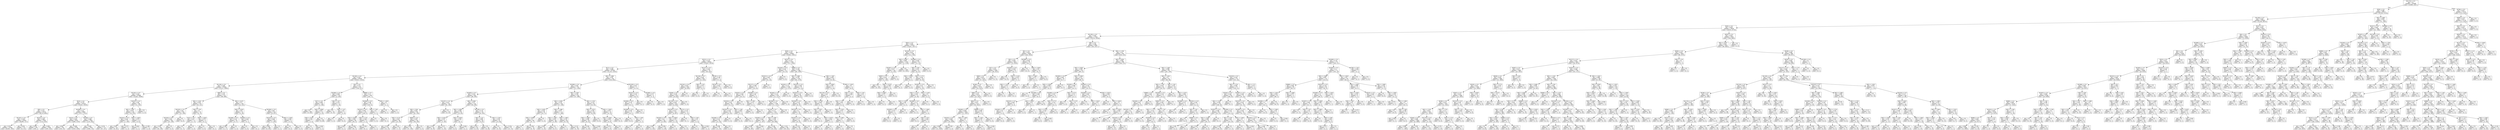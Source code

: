 digraph Tree {
node [shape=box] ;
0 [label="X[1173] <= 0.5\ngini = 0.5\nsamples = 105996\nvalue = [52969, 53027]"] ;
1 [label="X[36] <= 0.5\ngini = 0.486\nsamples = 90271\nvalue = [52795, 37476]"] ;
0 -> 1 [labeldistance=2.5, labelangle=45, headlabel="True"] ;
2 [label="X[1136] <= 0.5\ngini = 0.462\nsamples = 82858\nvalue = [52784, 30074]"] ;
1 -> 2 ;
3 [label="X[20] <= 0.5\ngini = 0.428\nsamples = 76434\nvalue = [52678, 23756]"] ;
2 -> 3 ;
4 [label="X[1130] <= 0.5\ngini = 0.393\nsamples = 71932\nvalue = [52578, 19354]"] ;
3 -> 4 ;
5 [label="X[45] <= 0.5\ngini = 0.356\nsamples = 67632\nvalue = [51955, 15677]"] ;
4 -> 5 ;
6 [label="X[30] <= 0.5\ngini = 0.333\nsamples = 65863\nvalue = [51942, 13921]"] ;
5 -> 6 ;
7 [label="X[221] <= 0.5\ngini = 0.316\nsamples = 64503\nvalue = [51825, 12678]"] ;
6 -> 7 ;
8 [label="X[11] <= 0.5\ngini = 0.306\nsamples = 63796\nvalue = [51743, 12053]"] ;
7 -> 8 ;
9 [label="X[1185] <= 0.5\ngini = 0.297\nsamples = 63034\nvalue = [51615, 11419]"] ;
8 -> 9 ;
10 [label="X[1126] <= 0.5\ngini = 0.288\nsamples = 62403\nvalue = [51511, 10892]"] ;
9 -> 10 ;
11 [label="X[1161] <= 0.5\ngini = 0.281\nsamples = 61888\nvalue = [51442, 10446]"] ;
10 -> 11 ;
12 [label="X[10] <= 0.5\ngini = 0.276\nsamples = 61624\nvalue = [51431, 10193]"] ;
11 -> 12 ;
13 [label="X[9] <= 0.5\ngini = 0.251\nsamples = 54755\nvalue = [46714, 8041]"] ;
12 -> 13 ;
14 [label="X[1167] <= 0.5\ngini = 0.236\nsamples = 52816\nvalue = [45599, 7217]"] ;
13 -> 14 ;
15 [label="gini = 0.231\nsamples = 52595\nvalue = [45593, 7002]"] ;
14 -> 15 ;
16 [label="gini = 0.053\nsamples = 221\nvalue = [6, 215]"] ;
14 -> 16 ;
17 [label="X[222] <= 0.5\ngini = 0.489\nsamples = 1939\nvalue = [1115, 824]"] ;
13 -> 17 ;
18 [label="gini = 0.018\nsamples = 109\nvalue = [108, 1]"] ;
17 -> 18 ;
19 [label="gini = 0.495\nsamples = 1830\nvalue = [1007, 823]"] ;
17 -> 19 ;
20 [label="X[1009] <= 0.5\ngini = 0.43\nsamples = 6869\nvalue = [4717, 2152]"] ;
12 -> 20 ;
21 [label="X[222] <= 0.5\ngini = 0.393\nsamples = 4876\nvalue = [3566, 1310]"] ;
20 -> 21 ;
22 [label="gini = 0.059\nsamples = 326\nvalue = [316, 10]"] ;
21 -> 22 ;
23 [label="gini = 0.408\nsamples = 4550\nvalue = [3250, 1300]"] ;
21 -> 23 ;
24 [label="X[1186] <= 0.5\ngini = 0.488\nsamples = 1993\nvalue = [1151, 842]"] ;
20 -> 24 ;
25 [label="gini = 0.482\nsamples = 1819\nvalue = [1084, 735]"] ;
24 -> 25 ;
26 [label="gini = 0.474\nsamples = 174\nvalue = [67, 107]"] ;
24 -> 26 ;
27 [label="X[1021] <= 0.5\ngini = 0.08\nsamples = 264\nvalue = [11, 253]"] ;
11 -> 27 ;
28 [label="X[0] <= 2.825\ngini = 0.073\nsamples = 263\nvalue = [10, 253]"] ;
27 -> 28 ;
29 [label="X[1015] <= 0.5\ngini = 0.054\nsamples = 251\nvalue = [7, 244]"] ;
28 -> 29 ;
30 [label="gini = 0.047\nsamples = 247\nvalue = [6, 241]"] ;
29 -> 30 ;
31 [label="gini = 0.375\nsamples = 4\nvalue = [1, 3]"] ;
29 -> 31 ;
32 [label="X[0] <= 2.835\ngini = 0.375\nsamples = 12\nvalue = [3, 9]"] ;
28 -> 32 ;
33 [label="gini = 0.444\nsamples = 3\nvalue = [2, 1]"] ;
32 -> 33 ;
34 [label="gini = 0.198\nsamples = 9\nvalue = [1, 8]"] ;
32 -> 34 ;
35 [label="gini = 0.0\nsamples = 1\nvalue = [1, 0]"] ;
27 -> 35 ;
36 [label="X[60] <= 0.5\ngini = 0.232\nsamples = 515\nvalue = [69, 446]"] ;
10 -> 36 ;
37 [label="X[0] <= 2.015\ngini = 0.319\nsamples = 276\nvalue = [55, 221]"] ;
36 -> 37 ;
38 [label="X[1010] <= 0.5\ngini = 0.38\nsamples = 200\nvalue = [51, 149]"] ;
37 -> 38 ;
39 [label="X[1018] <= 0.5\ngini = 0.365\nsamples = 196\nvalue = [47, 149]"] ;
38 -> 39 ;
40 [label="gini = 0.352\nsamples = 193\nvalue = [44, 149]"] ;
39 -> 40 ;
41 [label="gini = 0.0\nsamples = 3\nvalue = [3, 0]"] ;
39 -> 41 ;
42 [label="gini = 0.0\nsamples = 4\nvalue = [4, 0]"] ;
38 -> 42 ;
43 [label="X[0] <= 2.93\ngini = 0.1\nsamples = 76\nvalue = [4, 72]"] ;
37 -> 43 ;
44 [label="X[15] <= 0.5\ngini = 0.027\nsamples = 72\nvalue = [1, 71]"] ;
43 -> 44 ;
45 [label="gini = 0.0\nsamples = 71\nvalue = [0, 71]"] ;
44 -> 45 ;
46 [label="gini = 0.0\nsamples = 1\nvalue = [1, 0]"] ;
44 -> 46 ;
47 [label="X[0] <= 2.955\ngini = 0.375\nsamples = 4\nvalue = [3, 1]"] ;
43 -> 47 ;
48 [label="gini = 0.0\nsamples = 3\nvalue = [3, 0]"] ;
47 -> 48 ;
49 [label="gini = 0.0\nsamples = 1\nvalue = [0, 1]"] ;
47 -> 49 ;
50 [label="X[0] <= 0.475\ngini = 0.11\nsamples = 239\nvalue = [14, 225]"] ;
36 -> 50 ;
51 [label="X[0] <= 0.455\ngini = 0.34\nsamples = 23\nvalue = [5, 18]"] ;
50 -> 51 ;
52 [label="X[1008] <= 0.5\ngini = 0.255\nsamples = 20\nvalue = [3, 17]"] ;
51 -> 52 ;
53 [label="gini = 0.188\nsamples = 19\nvalue = [2, 17]"] ;
52 -> 53 ;
54 [label="gini = 0.0\nsamples = 1\nvalue = [1, 0]"] ;
52 -> 54 ;
55 [label="X[1003] <= 0.5\ngini = 0.444\nsamples = 3\nvalue = [2, 1]"] ;
51 -> 55 ;
56 [label="gini = 0.0\nsamples = 2\nvalue = [2, 0]"] ;
55 -> 56 ;
57 [label="gini = 0.0\nsamples = 1\nvalue = [0, 1]"] ;
55 -> 57 ;
58 [label="X[1004] <= 0.5\ngini = 0.08\nsamples = 216\nvalue = [9, 207]"] ;
50 -> 58 ;
59 [label="X[1015] <= 0.5\ngini = 0.064\nsamples = 210\nvalue = [7, 203]"] ;
58 -> 59 ;
60 [label="gini = 0.056\nsamples = 208\nvalue = [6, 202]"] ;
59 -> 60 ;
61 [label="gini = 0.5\nsamples = 2\nvalue = [1, 1]"] ;
59 -> 61 ;
62 [label="X[0] <= 2.595\ngini = 0.444\nsamples = 6\nvalue = [2, 4]"] ;
58 -> 62 ;
63 [label="gini = 0.0\nsamples = 4\nvalue = [0, 4]"] ;
62 -> 63 ;
64 [label="gini = 0.0\nsamples = 2\nvalue = [2, 0]"] ;
62 -> 64 ;
65 [label="X[3] <= 0.5\ngini = 0.275\nsamples = 631\nvalue = [104, 527]"] ;
9 -> 65 ;
66 [label="X[1000] <= 0.5\ngini = 0.008\nsamples = 522\nvalue = [2, 520]"] ;
65 -> 66 ;
67 [label="X[17] <= 0.5\ngini = 0.004\nsamples = 507\nvalue = [1, 506]"] ;
66 -> 67 ;
68 [label="gini = 0.0\nsamples = 454\nvalue = [0, 454]"] ;
67 -> 68 ;
69 [label="X[0] <= 0.695\ngini = 0.037\nsamples = 53\nvalue = [1, 52]"] ;
67 -> 69 ;
70 [label="X[0] <= 0.53\ngini = 0.245\nsamples = 7\nvalue = [1, 6]"] ;
69 -> 70 ;
71 [label="gini = 0.0\nsamples = 4\nvalue = [0, 4]"] ;
70 -> 71 ;
72 [label="gini = 0.444\nsamples = 3\nvalue = [1, 2]"] ;
70 -> 72 ;
73 [label="gini = 0.0\nsamples = 46\nvalue = [0, 46]"] ;
69 -> 73 ;
74 [label="X[0] <= 1.67\ngini = 0.124\nsamples = 15\nvalue = [1, 14]"] ;
66 -> 74 ;
75 [label="gini = 0.0\nsamples = 10\nvalue = [0, 10]"] ;
74 -> 75 ;
76 [label="X[0] <= 1.87\ngini = 0.32\nsamples = 5\nvalue = [1, 4]"] ;
74 -> 76 ;
77 [label="gini = 0.0\nsamples = 1\nvalue = [1, 0]"] ;
76 -> 77 ;
78 [label="gini = 0.0\nsamples = 4\nvalue = [0, 4]"] ;
76 -> 78 ;
79 [label="X[998] <= 0.5\ngini = 0.12\nsamples = 109\nvalue = [102, 7]"] ;
65 -> 79 ;
80 [label="X[1004] <= 0.5\ngini = 0.106\nsamples = 107\nvalue = [101, 6]"] ;
79 -> 80 ;
81 [label="X[1012] <= 0.5\ngini = 0.091\nsamples = 105\nvalue = [100, 5]"] ;
80 -> 81 ;
82 [label="X[0] <= 0.055\ngini = 0.061\nsamples = 96\nvalue = [93, 3]"] ;
81 -> 82 ;
83 [label="gini = 0.444\nsamples = 3\nvalue = [2, 1]"] ;
82 -> 83 ;
84 [label="gini = 0.042\nsamples = 93\nvalue = [91, 2]"] ;
82 -> 84 ;
85 [label="X[0] <= 2.76\ngini = 0.346\nsamples = 9\nvalue = [7, 2]"] ;
81 -> 85 ;
86 [label="gini = 0.245\nsamples = 7\nvalue = [6, 1]"] ;
85 -> 86 ;
87 [label="gini = 0.5\nsamples = 2\nvalue = [1, 1]"] ;
85 -> 87 ;
88 [label="X[0] <= 2.38\ngini = 0.5\nsamples = 2\nvalue = [1, 1]"] ;
80 -> 88 ;
89 [label="gini = 0.0\nsamples = 1\nvalue = [1, 0]"] ;
88 -> 89 ;
90 [label="gini = 0.0\nsamples = 1\nvalue = [0, 1]"] ;
88 -> 90 ;
91 [label="X[0] <= 1.855\ngini = 0.5\nsamples = 2\nvalue = [1, 1]"] ;
79 -> 91 ;
92 [label="gini = 0.0\nsamples = 1\nvalue = [0, 1]"] ;
91 -> 92 ;
93 [label="gini = 0.0\nsamples = 1\nvalue = [1, 0]"] ;
91 -> 93 ;
94 [label="X[0] <= 2.895\ngini = 0.28\nsamples = 762\nvalue = [128, 634]"] ;
8 -> 94 ;
95 [label="X[1009] <= 0.5\ngini = 0.265\nsamples = 745\nvalue = [117, 628]"] ;
94 -> 95 ;
96 [label="X[1003] <= 0.5\ngini = 0.332\nsamples = 429\nvalue = [90, 339]"] ;
95 -> 96 ;
97 [label="X[1167] <= 0.5\ngini = 0.412\nsamples = 210\nvalue = [61, 149]"] ;
96 -> 97 ;
98 [label="X[0] <= 0.94\ngini = 0.435\nsamples = 191\nvalue = [61, 130]"] ;
97 -> 98 ;
99 [label="X[0] <= 0.715\ngini = 0.497\nsamples = 48\nvalue = [22, 26]"] ;
98 -> 99 ;
100 [label="gini = 0.478\nsamples = 38\nvalue = [15, 23]"] ;
99 -> 100 ;
101 [label="gini = 0.42\nsamples = 10\nvalue = [7, 3]"] ;
99 -> 101 ;
102 [label="X[992] <= 0.5\ngini = 0.397\nsamples = 143\nvalue = [39, 104]"] ;
98 -> 102 ;
103 [label="gini = 0.387\nsamples = 141\nvalue = [37, 104]"] ;
102 -> 103 ;
104 [label="gini = 0.0\nsamples = 2\nvalue = [2, 0]"] ;
102 -> 104 ;
105 [label="gini = 0.0\nsamples = 19\nvalue = [0, 19]"] ;
97 -> 105 ;
106 [label="X[0] <= 0.905\ngini = 0.23\nsamples = 219\nvalue = [29, 190]"] ;
96 -> 106 ;
107 [label="X[0] <= 0.805\ngini = 0.348\nsamples = 58\nvalue = [13, 45]"] ;
106 -> 107 ;
108 [label="X[0] <= 0.555\ngini = 0.237\nsamples = 51\nvalue = [7, 44]"] ;
107 -> 108 ;
109 [label="gini = 0.355\nsamples = 26\nvalue = [6, 20]"] ;
108 -> 109 ;
110 [label="gini = 0.077\nsamples = 25\nvalue = [1, 24]"] ;
108 -> 110 ;
111 [label="X[0] <= 0.835\ngini = 0.245\nsamples = 7\nvalue = [6, 1]"] ;
107 -> 111 ;
112 [label="gini = 0.0\nsamples = 4\nvalue = [4, 0]"] ;
111 -> 112 ;
113 [label="gini = 0.444\nsamples = 3\nvalue = [2, 1]"] ;
111 -> 113 ;
114 [label="X[1228] <= 0.5\ngini = 0.179\nsamples = 161\nvalue = [16, 145]"] ;
106 -> 114 ;
115 [label="X[0] <= 2.23\ngini = 0.089\nsamples = 64\nvalue = [3, 61]"] ;
114 -> 115 ;
116 [label="gini = 0.153\nsamples = 36\nvalue = [3, 33]"] ;
115 -> 116 ;
117 [label="gini = 0.0\nsamples = 28\nvalue = [0, 28]"] ;
115 -> 117 ;
118 [label="X[0] <= 1.355\ngini = 0.232\nsamples = 97\nvalue = [13, 84]"] ;
114 -> 118 ;
119 [label="gini = 0.0\nsamples = 10\nvalue = [0, 10]"] ;
118 -> 119 ;
120 [label="gini = 0.254\nsamples = 87\nvalue = [13, 74]"] ;
118 -> 120 ;
121 [label="X[0] <= 2.505\ngini = 0.156\nsamples = 316\nvalue = [27, 289]"] ;
95 -> 121 ;
122 [label="X[0] <= 0.935\ngini = 0.124\nsamples = 256\nvalue = [17, 239]"] ;
121 -> 122 ;
123 [label="X[0] <= 0.925\ngini = 0.216\nsamples = 81\nvalue = [10, 71]"] ;
122 -> 123 ;
124 [label="X[0] <= 0.095\ngini = 0.2\nsamples = 80\nvalue = [9, 71]"] ;
123 -> 124 ;
125 [label="gini = 0.5\nsamples = 2\nvalue = [1, 1]"] ;
124 -> 125 ;
126 [label="gini = 0.184\nsamples = 78\nvalue = [8, 70]"] ;
124 -> 126 ;
127 [label="gini = 0.0\nsamples = 1\nvalue = [1, 0]"] ;
123 -> 127 ;
128 [label="X[0] <= 1.685\ngini = 0.077\nsamples = 175\nvalue = [7, 168]"] ;
122 -> 128 ;
129 [label="X[0] <= 1.465\ngini = 0.022\nsamples = 90\nvalue = [1, 89]"] ;
128 -> 129 ;
130 [label="gini = 0.045\nsamples = 43\nvalue = [1, 42]"] ;
129 -> 130 ;
131 [label="gini = 0.0\nsamples = 47\nvalue = [0, 47]"] ;
129 -> 131 ;
132 [label="X[0] <= 1.695\ngini = 0.131\nsamples = 85\nvalue = [6, 79]"] ;
128 -> 132 ;
133 [label="gini = 0.5\nsamples = 2\nvalue = [1, 1]"] ;
132 -> 133 ;
134 [label="gini = 0.113\nsamples = 83\nvalue = [5, 78]"] ;
132 -> 134 ;
135 [label="X[0] <= 2.735\ngini = 0.278\nsamples = 60\nvalue = [10, 50]"] ;
121 -> 135 ;
136 [label="X[0] <= 2.675\ngini = 0.236\nsamples = 44\nvalue = [6, 38]"] ;
135 -> 136 ;
137 [label="X[0] <= 2.665\ngini = 0.266\nsamples = 38\nvalue = [6, 32]"] ;
136 -> 137 ;
138 [label="gini = 0.245\nsamples = 35\nvalue = [5, 30]"] ;
137 -> 138 ;
139 [label="gini = 0.444\nsamples = 3\nvalue = [1, 2]"] ;
137 -> 139 ;
140 [label="gini = 0.0\nsamples = 6\nvalue = [0, 6]"] ;
136 -> 140 ;
141 [label="X[0] <= 2.855\ngini = 0.375\nsamples = 16\nvalue = [4, 12]"] ;
135 -> 141 ;
142 [label="X[0] <= 2.845\ngini = 0.426\nsamples = 13\nvalue = [4, 9]"] ;
141 -> 142 ;
143 [label="gini = 0.375\nsamples = 12\nvalue = [3, 9]"] ;
142 -> 143 ;
144 [label="gini = 0.0\nsamples = 1\nvalue = [1, 0]"] ;
142 -> 144 ;
145 [label="gini = 0.0\nsamples = 3\nvalue = [0, 3]"] ;
141 -> 145 ;
146 [label="X[1203] <= 0.5\ngini = 0.457\nsamples = 17\nvalue = [11, 6]"] ;
94 -> 146 ;
147 [label="X[1012] <= 0.5\ngini = 0.355\nsamples = 13\nvalue = [10, 3]"] ;
146 -> 147 ;
148 [label="X[1000] <= 0.5\ngini = 0.278\nsamples = 12\nvalue = [10, 2]"] ;
147 -> 148 ;
149 [label="X[1009] <= 0.5\ngini = 0.165\nsamples = 11\nvalue = [10, 1]"] ;
148 -> 149 ;
150 [label="gini = 0.0\nsamples = 9\nvalue = [9, 0]"] ;
149 -> 150 ;
151 [label="X[0] <= 2.96\ngini = 0.5\nsamples = 2\nvalue = [1, 1]"] ;
149 -> 151 ;
152 [label="gini = 0.0\nsamples = 1\nvalue = [0, 1]"] ;
151 -> 152 ;
153 [label="gini = 0.0\nsamples = 1\nvalue = [1, 0]"] ;
151 -> 153 ;
154 [label="gini = 0.0\nsamples = 1\nvalue = [0, 1]"] ;
148 -> 154 ;
155 [label="gini = 0.0\nsamples = 1\nvalue = [0, 1]"] ;
147 -> 155 ;
156 [label="X[1000] <= 0.5\ngini = 0.375\nsamples = 4\nvalue = [1, 3]"] ;
146 -> 156 ;
157 [label="gini = 0.0\nsamples = 3\nvalue = [0, 3]"] ;
156 -> 157 ;
158 [label="gini = 0.0\nsamples = 1\nvalue = [1, 0]"] ;
156 -> 158 ;
159 [label="X[1217] <= 0.5\ngini = 0.205\nsamples = 707\nvalue = [82, 625]"] ;
7 -> 159 ;
160 [label="X[1134] <= 0.5\ngini = 0.034\nsamples = 630\nvalue = [11, 619]"] ;
159 -> 160 ;
161 [label="X[1241] <= 0.5\ngini = 0.025\nsamples = 626\nvalue = [8, 618]"] ;
160 -> 161 ;
162 [label="X[206] <= 0.5\ngini = 0.019\nsamples = 624\nvalue = [6, 618]"] ;
161 -> 162 ;
163 [label="X[1116] <= 0.5\ngini = 0.016\nsamples = 623\nvalue = [5, 618]"] ;
162 -> 163 ;
164 [label="X[1205] <= 0.5\ngini = 0.013\nsamples = 611\nvalue = [4, 607]"] ;
163 -> 164 ;
165 [label="X[1054] <= 0.5\ngini = 0.01\nsamples = 597\nvalue = [3, 594]"] ;
164 -> 165 ;
166 [label="gini = 0.007\nsamples = 547\nvalue = [2, 545]"] ;
165 -> 166 ;
167 [label="gini = 0.039\nsamples = 50\nvalue = [1, 49]"] ;
165 -> 167 ;
168 [label="X[0] <= 0.665\ngini = 0.133\nsamples = 14\nvalue = [1, 13]"] ;
164 -> 168 ;
169 [label="gini = 0.0\nsamples = 1\nvalue = [1, 0]"] ;
168 -> 169 ;
170 [label="gini = 0.0\nsamples = 13\nvalue = [0, 13]"] ;
168 -> 170 ;
171 [label="X[112] <= 0.5\ngini = 0.153\nsamples = 12\nvalue = [1, 11]"] ;
163 -> 171 ;
172 [label="gini = 0.0\nsamples = 7\nvalue = [0, 7]"] ;
171 -> 172 ;
173 [label="X[0] <= 2.83\ngini = 0.32\nsamples = 5\nvalue = [1, 4]"] ;
171 -> 173 ;
174 [label="gini = 0.0\nsamples = 2\nvalue = [0, 2]"] ;
173 -> 174 ;
175 [label="gini = 0.444\nsamples = 3\nvalue = [1, 2]"] ;
173 -> 175 ;
176 [label="gini = 0.0\nsamples = 1\nvalue = [1, 0]"] ;
162 -> 176 ;
177 [label="gini = 0.0\nsamples = 2\nvalue = [2, 0]"] ;
161 -> 177 ;
178 [label="X[0] <= 2.19\ngini = 0.375\nsamples = 4\nvalue = [3, 1]"] ;
160 -> 178 ;
179 [label="gini = 0.0\nsamples = 3\nvalue = [3, 0]"] ;
178 -> 179 ;
180 [label="gini = 0.0\nsamples = 1\nvalue = [0, 1]"] ;
178 -> 180 ;
181 [label="X[159] <= 0.5\ngini = 0.144\nsamples = 77\nvalue = [71, 6]"] ;
159 -> 181 ;
182 [label="X[210] <= 0.5\ngini = 0.053\nsamples = 73\nvalue = [71, 2]"] ;
181 -> 182 ;
183 [label="gini = 0.0\nsamples = 71\nvalue = [71, 0]"] ;
182 -> 183 ;
184 [label="gini = 0.0\nsamples = 2\nvalue = [0, 2]"] ;
182 -> 184 ;
185 [label="gini = 0.0\nsamples = 4\nvalue = [0, 4]"] ;
181 -> 185 ;
186 [label="X[222] <= 0.5\ngini = 0.157\nsamples = 1360\nvalue = [117, 1243]"] ;
6 -> 186 ;
187 [label="X[1020] <= 0.5\ngini = 0.422\nsamples = 76\nvalue = [23, 53]"] ;
186 -> 187 ;
188 [label="X[1012] <= 0.5\ngini = 0.407\nsamples = 74\nvalue = [21, 53]"] ;
187 -> 188 ;
189 [label="X[1217] <= 0.5\ngini = 0.389\nsamples = 72\nvalue = [19, 53]"] ;
188 -> 189 ;
190 [label="X[1051] <= 0.5\ngini = 0.364\nsamples = 67\nvalue = [16, 51]"] ;
189 -> 190 ;
191 [label="X[1010] <= 0.5\ngini = 0.351\nsamples = 66\nvalue = [15, 51]"] ;
190 -> 191 ;
192 [label="X[1022] <= 0.5\ngini = 0.328\nsamples = 63\nvalue = [13, 50]"] ;
191 -> 192 ;
193 [label="X[1036] <= 0.5\ngini = 0.312\nsamples = 62\nvalue = [12, 50]"] ;
192 -> 193 ;
194 [label="gini = 0.296\nsamples = 61\nvalue = [11, 50]"] ;
193 -> 194 ;
195 [label="gini = 0.0\nsamples = 1\nvalue = [1, 0]"] ;
193 -> 195 ;
196 [label="gini = 0.0\nsamples = 1\nvalue = [1, 0]"] ;
192 -> 196 ;
197 [label="X[0] <= 1.88\ngini = 0.444\nsamples = 3\nvalue = [2, 1]"] ;
191 -> 197 ;
198 [label="gini = 0.0\nsamples = 2\nvalue = [2, 0]"] ;
197 -> 198 ;
199 [label="gini = 0.0\nsamples = 1\nvalue = [0, 1]"] ;
197 -> 199 ;
200 [label="gini = 0.0\nsamples = 1\nvalue = [1, 0]"] ;
190 -> 200 ;
201 [label="X[1006] <= 0.5\ngini = 0.48\nsamples = 5\nvalue = [3, 2]"] ;
189 -> 201 ;
202 [label="X[0] <= 2.795\ngini = 0.375\nsamples = 4\nvalue = [3, 1]"] ;
201 -> 202 ;
203 [label="gini = 0.0\nsamples = 2\nvalue = [2, 0]"] ;
202 -> 203 ;
204 [label="gini = 0.5\nsamples = 2\nvalue = [1, 1]"] ;
202 -> 204 ;
205 [label="gini = 0.0\nsamples = 1\nvalue = [0, 1]"] ;
201 -> 205 ;
206 [label="gini = 0.0\nsamples = 2\nvalue = [2, 0]"] ;
188 -> 206 ;
207 [label="gini = 0.0\nsamples = 2\nvalue = [2, 0]"] ;
187 -> 207 ;
208 [label="X[996] <= 0.5\ngini = 0.136\nsamples = 1284\nvalue = [94, 1190]"] ;
186 -> 208 ;
209 [label="X[0] <= 2.895\ngini = 0.126\nsamples = 1255\nvalue = [85, 1170]"] ;
208 -> 209 ;
210 [label="X[1033] <= 0.5\ngini = 0.115\nsamples = 1188\nvalue = [73, 1115]"] ;
209 -> 210 ;
211 [label="X[1045] <= 0.5\ngini = 0.114\nsamples = 1187\nvalue = [72, 1115]"] ;
210 -> 211 ;
212 [label="X[1038] <= 0.5\ngini = 0.113\nsamples = 1186\nvalue = [71, 1115]"] ;
211 -> 212 ;
213 [label="X[1216] <= 0.5\ngini = 0.111\nsamples = 1185\nvalue = [70, 1115]"] ;
212 -> 213 ;
214 [label="X[1005] <= 0.5\ngini = 0.044\nsamples = 314\nvalue = [7, 307]"] ;
213 -> 214 ;
215 [label="gini = 0.038\nsamples = 311\nvalue = [6, 305]"] ;
214 -> 215 ;
216 [label="gini = 0.444\nsamples = 3\nvalue = [1, 2]"] ;
214 -> 216 ;
217 [label="X[0] <= 1.895\ngini = 0.134\nsamples = 871\nvalue = [63, 808]"] ;
213 -> 217 ;
218 [label="gini = 0.106\nsamples = 589\nvalue = [33, 556]"] ;
217 -> 218 ;
219 [label="gini = 0.19\nsamples = 282\nvalue = [30, 252]"] ;
217 -> 219 ;
220 [label="gini = 0.0\nsamples = 1\nvalue = [1, 0]"] ;
212 -> 220 ;
221 [label="gini = 0.0\nsamples = 1\nvalue = [1, 0]"] ;
211 -> 221 ;
222 [label="gini = 0.0\nsamples = 1\nvalue = [1, 0]"] ;
210 -> 222 ;
223 [label="X[1015] <= 0.5\ngini = 0.294\nsamples = 67\nvalue = [12, 55]"] ;
209 -> 223 ;
224 [label="X[1022] <= 0.5\ngini = 0.242\nsamples = 64\nvalue = [9, 55]"] ;
223 -> 224 ;
225 [label="X[1020] <= 0.5\ngini = 0.222\nsamples = 63\nvalue = [8, 55]"] ;
224 -> 225 ;
226 [label="X[1010] <= 0.5\ngini = 0.2\nsamples = 62\nvalue = [7, 55]"] ;
225 -> 226 ;
227 [label="X[1031] <= 0.5\ngini = 0.177\nsamples = 61\nvalue = [6, 55]"] ;
226 -> 227 ;
228 [label="gini = 0.153\nsamples = 60\nvalue = [5, 55]"] ;
227 -> 228 ;
229 [label="gini = 0.0\nsamples = 1\nvalue = [1, 0]"] ;
227 -> 229 ;
230 [label="gini = 0.0\nsamples = 1\nvalue = [1, 0]"] ;
226 -> 230 ;
231 [label="gini = 0.0\nsamples = 1\nvalue = [1, 0]"] ;
225 -> 231 ;
232 [label="gini = 0.0\nsamples = 1\nvalue = [1, 0]"] ;
224 -> 232 ;
233 [label="gini = 0.0\nsamples = 3\nvalue = [3, 0]"] ;
223 -> 233 ;
234 [label="X[0] <= 1.89\ngini = 0.428\nsamples = 29\nvalue = [9, 20]"] ;
208 -> 234 ;
235 [label="X[0] <= 0.805\ngini = 0.291\nsamples = 17\nvalue = [3, 14]"] ;
234 -> 235 ;
236 [label="X[1170] <= 0.5\ngini = 0.49\nsamples = 7\nvalue = [3, 4]"] ;
235 -> 236 ;
237 [label="X[0] <= 0.785\ngini = 0.444\nsamples = 6\nvalue = [2, 4]"] ;
236 -> 237 ;
238 [label="X[0] <= 0.63\ngini = 0.32\nsamples = 5\nvalue = [1, 4]"] ;
237 -> 238 ;
239 [label="gini = 0.0\nsamples = 2\nvalue = [0, 2]"] ;
238 -> 239 ;
240 [label="X[0] <= 0.675\ngini = 0.444\nsamples = 3\nvalue = [1, 2]"] ;
238 -> 240 ;
241 [label="gini = 0.0\nsamples = 1\nvalue = [1, 0]"] ;
240 -> 241 ;
242 [label="gini = 0.0\nsamples = 2\nvalue = [0, 2]"] ;
240 -> 242 ;
243 [label="gini = 0.0\nsamples = 1\nvalue = [1, 0]"] ;
237 -> 243 ;
244 [label="gini = 0.0\nsamples = 1\nvalue = [1, 0]"] ;
236 -> 244 ;
245 [label="gini = 0.0\nsamples = 10\nvalue = [0, 10]"] ;
235 -> 245 ;
246 [label="X[0] <= 2.625\ngini = 0.5\nsamples = 12\nvalue = [6, 6]"] ;
234 -> 246 ;
247 [label="X[0] <= 2.52\ngini = 0.408\nsamples = 7\nvalue = [5, 2]"] ;
246 -> 247 ;
248 [label="X[0] <= 2.47\ngini = 0.48\nsamples = 5\nvalue = [3, 2]"] ;
247 -> 248 ;
249 [label="X[0] <= 2.325\ngini = 0.375\nsamples = 4\nvalue = [3, 1]"] ;
248 -> 249 ;
250 [label="X[0] <= 2.085\ngini = 0.5\nsamples = 2\nvalue = [1, 1]"] ;
249 -> 250 ;
251 [label="gini = 0.0\nsamples = 1\nvalue = [1, 0]"] ;
250 -> 251 ;
252 [label="gini = 0.0\nsamples = 1\nvalue = [0, 1]"] ;
250 -> 252 ;
253 [label="gini = 0.0\nsamples = 2\nvalue = [2, 0]"] ;
249 -> 253 ;
254 [label="gini = 0.0\nsamples = 1\nvalue = [0, 1]"] ;
248 -> 254 ;
255 [label="gini = 0.0\nsamples = 2\nvalue = [2, 0]"] ;
247 -> 255 ;
256 [label="X[0] <= 2.91\ngini = 0.32\nsamples = 5\nvalue = [1, 4]"] ;
246 -> 256 ;
257 [label="gini = 0.0\nsamples = 4\nvalue = [0, 4]"] ;
256 -> 257 ;
258 [label="gini = 0.0\nsamples = 1\nvalue = [1, 0]"] ;
256 -> 258 ;
259 [label="X[1241] <= 0.5\ngini = 0.015\nsamples = 1769\nvalue = [13, 1756]"] ;
5 -> 259 ;
260 [label="X[0] <= 0.655\ngini = 0.002\nsamples = 1736\nvalue = [2, 1734]"] ;
259 -> 260 ;
261 [label="X[1007] <= 0.5\ngini = 0.027\nsamples = 145\nvalue = [2, 143]"] ;
260 -> 261 ;
262 [label="X[997] <= 0.5\ngini = 0.014\nsamples = 144\nvalue = [1, 143]"] ;
261 -> 262 ;
263 [label="gini = 0.0\nsamples = 135\nvalue = [0, 135]"] ;
262 -> 263 ;
264 [label="X[0] <= 0.525\ngini = 0.198\nsamples = 9\nvalue = [1, 8]"] ;
262 -> 264 ;
265 [label="X[0] <= 0.465\ngini = 0.375\nsamples = 4\nvalue = [1, 3]"] ;
264 -> 265 ;
266 [label="gini = 0.0\nsamples = 2\nvalue = [0, 2]"] ;
265 -> 266 ;
267 [label="gini = 0.5\nsamples = 2\nvalue = [1, 1]"] ;
265 -> 267 ;
268 [label="gini = 0.0\nsamples = 5\nvalue = [0, 5]"] ;
264 -> 268 ;
269 [label="gini = 0.0\nsamples = 1\nvalue = [1, 0]"] ;
261 -> 269 ;
270 [label="gini = 0.0\nsamples = 1591\nvalue = [0, 1591]"] ;
260 -> 270 ;
271 [label="X[1008] <= 0.5\ngini = 0.444\nsamples = 33\nvalue = [11, 22]"] ;
259 -> 271 ;
272 [label="X[0] <= 0.83\ngini = 0.412\nsamples = 31\nvalue = [9, 22]"] ;
271 -> 272 ;
273 [label="X[0] <= 0.635\ngini = 0.48\nsamples = 5\nvalue = [3, 2]"] ;
272 -> 273 ;
274 [label="gini = 0.0\nsamples = 2\nvalue = [0, 2]"] ;
273 -> 274 ;
275 [label="gini = 0.0\nsamples = 3\nvalue = [3, 0]"] ;
273 -> 275 ;
276 [label="X[0] <= 2.775\ngini = 0.355\nsamples = 26\nvalue = [6, 20]"] ;
272 -> 276 ;
277 [label="X[1007] <= 0.5\ngini = 0.32\nsamples = 25\nvalue = [5, 20]"] ;
276 -> 277 ;
278 [label="X[0] <= 1.115\ngini = 0.245\nsamples = 21\nvalue = [3, 18]"] ;
277 -> 278 ;
279 [label="X[0] <= 1.025\ngini = 0.48\nsamples = 5\nvalue = [2, 3]"] ;
278 -> 279 ;
280 [label="X[1003] <= 0.5\ngini = 0.375\nsamples = 4\nvalue = [1, 3]"] ;
279 -> 280 ;
281 [label="gini = 0.0\nsamples = 3\nvalue = [0, 3]"] ;
280 -> 281 ;
282 [label="gini = 0.0\nsamples = 1\nvalue = [1, 0]"] ;
280 -> 282 ;
283 [label="gini = 0.0\nsamples = 1\nvalue = [1, 0]"] ;
279 -> 283 ;
284 [label="X[1009] <= 0.5\ngini = 0.117\nsamples = 16\nvalue = [1, 15]"] ;
278 -> 284 ;
285 [label="gini = 0.0\nsamples = 11\nvalue = [0, 11]"] ;
284 -> 285 ;
286 [label="X[0] <= 1.695\ngini = 0.32\nsamples = 5\nvalue = [1, 4]"] ;
284 -> 286 ;
287 [label="gini = 0.0\nsamples = 2\nvalue = [0, 2]"] ;
286 -> 287 ;
288 [label="X[0] <= 2.05\ngini = 0.444\nsamples = 3\nvalue = [1, 2]"] ;
286 -> 288 ;
289 [label="gini = 0.0\nsamples = 1\nvalue = [1, 0]"] ;
288 -> 289 ;
290 [label="gini = 0.0\nsamples = 2\nvalue = [0, 2]"] ;
288 -> 290 ;
291 [label="X[0] <= 1.425\ngini = 0.5\nsamples = 4\nvalue = [2, 2]"] ;
277 -> 291 ;
292 [label="gini = 0.0\nsamples = 2\nvalue = [0, 2]"] ;
291 -> 292 ;
293 [label="gini = 0.0\nsamples = 2\nvalue = [2, 0]"] ;
291 -> 293 ;
294 [label="gini = 0.0\nsamples = 1\nvalue = [1, 0]"] ;
276 -> 294 ;
295 [label="gini = 0.0\nsamples = 2\nvalue = [2, 0]"] ;
271 -> 295 ;
296 [label="X[8] <= 0.5\ngini = 0.248\nsamples = 4300\nvalue = [623, 3677]"] ;
4 -> 296 ;
297 [label="X[2] <= 0.5\ngini = 0.055\nsamples = 3658\nvalue = [104, 3554]"] ;
296 -> 297 ;
298 [label="X[5] <= 0.5\ngini = 0.038\nsamples = 3623\nvalue = [70, 3553]"] ;
297 -> 298 ;
299 [label="X[7] <= 0.5\ngini = 0.021\nsamples = 3590\nvalue = [38, 3552]"] ;
298 -> 299 ;
300 [label="X[49] <= 0.5\ngini = 0.015\nsamples = 3579\nvalue = [27, 3552]"] ;
299 -> 300 ;
301 [label="X[106] <= 0.5\ngini = 0.013\nsamples = 3576\nvalue = [24, 3552]"] ;
300 -> 301 ;
302 [label="X[96] <= 0.5\ngini = 0.012\nsamples = 3574\nvalue = [22, 3552]"] ;
301 -> 302 ;
303 [label="X[85] <= 0.5\ngini = 0.011\nsamples = 3572\nvalue = [20, 3552]"] ;
302 -> 303 ;
304 [label="X[1063] <= 0.5\ngini = 0.009\nsamples = 3564\nvalue = [17, 3547]"] ;
303 -> 304 ;
305 [label="X[1025] <= 0.5\ngini = 0.009\nsamples = 3562\nvalue = [16, 3546]"] ;
304 -> 305 ;
306 [label="gini = 0.008\nsamples = 3555\nvalue = [15, 3540]"] ;
305 -> 306 ;
307 [label="gini = 0.245\nsamples = 7\nvalue = [1, 6]"] ;
305 -> 307 ;
308 [label="X[0] <= 1.485\ngini = 0.5\nsamples = 2\nvalue = [1, 1]"] ;
304 -> 308 ;
309 [label="gini = 0.0\nsamples = 1\nvalue = [1, 0]"] ;
308 -> 309 ;
310 [label="gini = 0.0\nsamples = 1\nvalue = [0, 1]"] ;
308 -> 310 ;
311 [label="X[998] <= 0.5\ngini = 0.469\nsamples = 8\nvalue = [3, 5]"] ;
303 -> 311 ;
312 [label="X[0] <= 1.355\ngini = 0.278\nsamples = 6\nvalue = [1, 5]"] ;
311 -> 312 ;
313 [label="gini = 0.0\nsamples = 3\nvalue = [0, 3]"] ;
312 -> 313 ;
314 [label="gini = 0.444\nsamples = 3\nvalue = [1, 2]"] ;
312 -> 314 ;
315 [label="gini = 0.0\nsamples = 2\nvalue = [2, 0]"] ;
311 -> 315 ;
316 [label="gini = 0.0\nsamples = 2\nvalue = [2, 0]"] ;
302 -> 316 ;
317 [label="gini = 0.0\nsamples = 2\nvalue = [2, 0]"] ;
301 -> 317 ;
318 [label="gini = 0.0\nsamples = 3\nvalue = [3, 0]"] ;
300 -> 318 ;
319 [label="gini = 0.0\nsamples = 11\nvalue = [11, 0]"] ;
299 -> 319 ;
320 [label="X[1003] <= 0.5\ngini = 0.059\nsamples = 33\nvalue = [32, 1]"] ;
298 -> 320 ;
321 [label="gini = 0.0\nsamples = 25\nvalue = [25, 0]"] ;
320 -> 321 ;
322 [label="X[0] <= 2.155\ngini = 0.219\nsamples = 8\nvalue = [7, 1]"] ;
320 -> 322 ;
323 [label="X[0] <= 1.475\ngini = 0.375\nsamples = 4\nvalue = [3, 1]"] ;
322 -> 323 ;
324 [label="gini = 0.0\nsamples = 3\nvalue = [3, 0]"] ;
323 -> 324 ;
325 [label="gini = 0.0\nsamples = 1\nvalue = [0, 1]"] ;
323 -> 325 ;
326 [label="gini = 0.0\nsamples = 4\nvalue = [4, 0]"] ;
322 -> 326 ;
327 [label="X[1009] <= 0.5\ngini = 0.056\nsamples = 35\nvalue = [34, 1]"] ;
297 -> 327 ;
328 [label="gini = 0.0\nsamples = 25\nvalue = [25, 0]"] ;
327 -> 328 ;
329 [label="X[0] <= 2.045\ngini = 0.18\nsamples = 10\nvalue = [9, 1]"] ;
327 -> 329 ;
330 [label="X[0] <= 1.445\ngini = 0.375\nsamples = 4\nvalue = [3, 1]"] ;
329 -> 330 ;
331 [label="gini = 0.0\nsamples = 2\nvalue = [2, 0]"] ;
330 -> 331 ;
332 [label="gini = 0.5\nsamples = 2\nvalue = [1, 1]"] ;
330 -> 332 ;
333 [label="gini = 0.0\nsamples = 6\nvalue = [6, 0]"] ;
329 -> 333 ;
334 [label="X[0] <= 2.785\ngini = 0.31\nsamples = 642\nvalue = [519, 123]"] ;
296 -> 334 ;
335 [label="X[0] <= 0.955\ngini = 0.364\nsamples = 468\nvalue = [356, 112]"] ;
334 -> 335 ;
336 [label="X[0] <= 0.645\ngini = 0.209\nsamples = 101\nvalue = [89, 12]"] ;
335 -> 336 ;
337 [label="X[1003] <= 0.5\ngini = 0.492\nsamples = 16\nvalue = [9, 7]"] ;
336 -> 337 ;
338 [label="X[0] <= 0.585\ngini = 0.459\nsamples = 14\nvalue = [9, 5]"] ;
337 -> 338 ;
339 [label="gini = 0.0\nsamples = 3\nvalue = [3, 0]"] ;
338 -> 339 ;
340 [label="X[1009] <= 0.5\ngini = 0.496\nsamples = 11\nvalue = [6, 5]"] ;
338 -> 340 ;
341 [label="X[1013] <= 0.5\ngini = 0.444\nsamples = 6\nvalue = [2, 4]"] ;
340 -> 341 ;
342 [label="X[1045] <= 0.5\ngini = 0.32\nsamples = 5\nvalue = [1, 4]"] ;
341 -> 342 ;
343 [label="gini = 0.0\nsamples = 4\nvalue = [0, 4]"] ;
342 -> 343 ;
344 [label="gini = 0.0\nsamples = 1\nvalue = [1, 0]"] ;
342 -> 344 ;
345 [label="gini = 0.0\nsamples = 1\nvalue = [1, 0]"] ;
341 -> 345 ;
346 [label="X[0] <= 0.625\ngini = 0.32\nsamples = 5\nvalue = [4, 1]"] ;
340 -> 346 ;
347 [label="gini = 0.0\nsamples = 3\nvalue = [3, 0]"] ;
346 -> 347 ;
348 [label="gini = 0.5\nsamples = 2\nvalue = [1, 1]"] ;
346 -> 348 ;
349 [label="gini = 0.0\nsamples = 2\nvalue = [0, 2]"] ;
337 -> 349 ;
350 [label="X[0] <= 0.805\ngini = 0.111\nsamples = 85\nvalue = [80, 5]"] ;
336 -> 350 ;
351 [label="X[1005] <= 0.5\ngini = 0.068\nsamples = 57\nvalue = [55, 2]"] ;
350 -> 351 ;
352 [label="X[1009] <= 0.5\ngini = 0.037\nsamples = 53\nvalue = [52, 1]"] ;
351 -> 352 ;
353 [label="gini = 0.0\nsamples = 38\nvalue = [38, 0]"] ;
352 -> 353 ;
354 [label="X[0] <= 0.775\ngini = 0.124\nsamples = 15\nvalue = [14, 1]"] ;
352 -> 354 ;
355 [label="X[0] <= 0.745\ngini = 0.245\nsamples = 7\nvalue = [6, 1]"] ;
354 -> 355 ;
356 [label="gini = 0.0\nsamples = 4\nvalue = [4, 0]"] ;
355 -> 356 ;
357 [label="gini = 0.444\nsamples = 3\nvalue = [2, 1]"] ;
355 -> 357 ;
358 [label="gini = 0.0\nsamples = 8\nvalue = [8, 0]"] ;
354 -> 358 ;
359 [label="X[0] <= 0.775\ngini = 0.375\nsamples = 4\nvalue = [3, 1]"] ;
351 -> 359 ;
360 [label="gini = 0.0\nsamples = 2\nvalue = [2, 0]"] ;
359 -> 360 ;
361 [label="X[0] <= 0.79\ngini = 0.5\nsamples = 2\nvalue = [1, 1]"] ;
359 -> 361 ;
362 [label="gini = 0.0\nsamples = 1\nvalue = [0, 1]"] ;
361 -> 362 ;
363 [label="gini = 0.0\nsamples = 1\nvalue = [1, 0]"] ;
361 -> 363 ;
364 [label="X[1003] <= 0.5\ngini = 0.191\nsamples = 28\nvalue = [25, 3]"] ;
350 -> 364 ;
365 [label="X[1009] <= 0.5\ngini = 0.087\nsamples = 22\nvalue = [21, 1]"] ;
364 -> 365 ;
366 [label="gini = 0.0\nsamples = 17\nvalue = [17, 0]"] ;
365 -> 366 ;
367 [label="X[0] <= 0.815\ngini = 0.32\nsamples = 5\nvalue = [4, 1]"] ;
365 -> 367 ;
368 [label="gini = 0.5\nsamples = 2\nvalue = [1, 1]"] ;
367 -> 368 ;
369 [label="gini = 0.0\nsamples = 3\nvalue = [3, 0]"] ;
367 -> 369 ;
370 [label="X[0] <= 0.815\ngini = 0.444\nsamples = 6\nvalue = [4, 2]"] ;
364 -> 370 ;
371 [label="gini = 0.0\nsamples = 2\nvalue = [2, 0]"] ;
370 -> 371 ;
372 [label="X[0] <= 0.825\ngini = 0.5\nsamples = 4\nvalue = [2, 2]"] ;
370 -> 372 ;
373 [label="gini = 0.0\nsamples = 1\nvalue = [0, 1]"] ;
372 -> 373 ;
374 [label="X[0] <= 0.835\ngini = 0.444\nsamples = 3\nvalue = [2, 1]"] ;
372 -> 374 ;
375 [label="gini = 0.5\nsamples = 2\nvalue = [1, 1]"] ;
374 -> 375 ;
376 [label="gini = 0.0\nsamples = 1\nvalue = [1, 0]"] ;
374 -> 376 ;
377 [label="X[0] <= 2.495\ngini = 0.396\nsamples = 367\nvalue = [267, 100]"] ;
335 -> 377 ;
378 [label="X[0] <= 1.825\ngini = 0.5\nsamples = 92\nvalue = [46, 46]"] ;
377 -> 378 ;
379 [label="X[0] <= 1.745\ngini = 0.476\nsamples = 64\nvalue = [39, 25]"] ;
378 -> 379 ;
380 [label="X[996] <= 0.5\ngini = 0.491\nsamples = 37\nvalue = [16, 21]"] ;
379 -> 380 ;
381 [label="X[1026] <= 0.5\ngini = 0.437\nsamples = 31\nvalue = [10, 21]"] ;
380 -> 381 ;
382 [label="X[1016] <= 0.5\ngini = 0.4\nsamples = 29\nvalue = [8, 21]"] ;
381 -> 382 ;
383 [label="X[1010] <= 0.5\ngini = 0.346\nsamples = 27\nvalue = [6, 21]"] ;
382 -> 383 ;
384 [label="gini = 0.311\nsamples = 26\nvalue = [5, 21]"] ;
383 -> 384 ;
385 [label="gini = 0.0\nsamples = 1\nvalue = [1, 0]"] ;
383 -> 385 ;
386 [label="gini = 0.0\nsamples = 2\nvalue = [2, 0]"] ;
382 -> 386 ;
387 [label="gini = 0.0\nsamples = 2\nvalue = [2, 0]"] ;
381 -> 387 ;
388 [label="gini = 0.0\nsamples = 6\nvalue = [6, 0]"] ;
380 -> 388 ;
389 [label="X[1030] <= 0.5\ngini = 0.252\nsamples = 27\nvalue = [23, 4]"] ;
379 -> 389 ;
390 [label="X[991] <= 0.5\ngini = 0.204\nsamples = 26\nvalue = [23, 3]"] ;
389 -> 390 ;
391 [label="X[0] <= 1.775\ngini = 0.153\nsamples = 24\nvalue = [22, 2]"] ;
390 -> 391 ;
392 [label="gini = 0.0\nsamples = 12\nvalue = [12, 0]"] ;
391 -> 392 ;
393 [label="X[1003] <= 0.5\ngini = 0.278\nsamples = 12\nvalue = [10, 2]"] ;
391 -> 393 ;
394 [label="gini = 0.18\nsamples = 10\nvalue = [9, 1]"] ;
393 -> 394 ;
395 [label="gini = 0.5\nsamples = 2\nvalue = [1, 1]"] ;
393 -> 395 ;
396 [label="X[0] <= 1.81\ngini = 0.5\nsamples = 2\nvalue = [1, 1]"] ;
390 -> 396 ;
397 [label="gini = 0.0\nsamples = 1\nvalue = [1, 0]"] ;
396 -> 397 ;
398 [label="gini = 0.0\nsamples = 1\nvalue = [0, 1]"] ;
396 -> 398 ;
399 [label="gini = 0.0\nsamples = 1\nvalue = [0, 1]"] ;
389 -> 399 ;
400 [label="X[0] <= 2.03\ngini = 0.375\nsamples = 28\nvalue = [7, 21]"] ;
378 -> 400 ;
401 [label="gini = 0.0\nsamples = 9\nvalue = [0, 9]"] ;
400 -> 401 ;
402 [label="X[0] <= 2.075\ngini = 0.465\nsamples = 19\nvalue = [7, 12]"] ;
400 -> 402 ;
403 [label="X[1008] <= 0.5\ngini = 0.375\nsamples = 4\nvalue = [3, 1]"] ;
402 -> 403 ;
404 [label="gini = 0.0\nsamples = 3\nvalue = [3, 0]"] ;
403 -> 404 ;
405 [label="gini = 0.0\nsamples = 1\nvalue = [0, 1]"] ;
403 -> 405 ;
406 [label="X[1031] <= 0.5\ngini = 0.391\nsamples = 15\nvalue = [4, 11]"] ;
402 -> 406 ;
407 [label="X[0] <= 2.43\ngini = 0.337\nsamples = 14\nvalue = [3, 11]"] ;
406 -> 407 ;
408 [label="gini = 0.0\nsamples = 8\nvalue = [0, 8]"] ;
407 -> 408 ;
409 [label="X[999] <= 0.5\ngini = 0.5\nsamples = 6\nvalue = [3, 3]"] ;
407 -> 409 ;
410 [label="gini = 0.48\nsamples = 5\nvalue = [3, 2]"] ;
409 -> 410 ;
411 [label="gini = 0.0\nsamples = 1\nvalue = [0, 1]"] ;
409 -> 411 ;
412 [label="gini = 0.0\nsamples = 1\nvalue = [1, 0]"] ;
406 -> 412 ;
413 [label="X[1010] <= 0.5\ngini = 0.316\nsamples = 275\nvalue = [221, 54]"] ;
377 -> 413 ;
414 [label="X[0] <= 2.725\ngini = 0.306\nsamples = 271\nvalue = [220, 51]"] ;
413 -> 414 ;
415 [label="X[1041] <= 0.5\ngini = 0.264\nsamples = 224\nvalue = [189, 35]"] ;
414 -> 415 ;
416 [label="X[0] <= 2.555\ngini = 0.258\nsamples = 223\nvalue = [189, 34]"] ;
415 -> 416 ;
417 [label="X[1007] <= 0.5\ngini = 0.386\nsamples = 46\nvalue = [34, 12]"] ;
416 -> 417 ;
418 [label="X[0] <= 2.545\ngini = 0.369\nsamples = 45\nvalue = [34, 11]"] ;
417 -> 418 ;
419 [label="gini = 0.307\nsamples = 37\nvalue = [30, 7]"] ;
418 -> 419 ;
420 [label="gini = 0.5\nsamples = 8\nvalue = [4, 4]"] ;
418 -> 420 ;
421 [label="gini = 0.0\nsamples = 1\nvalue = [0, 1]"] ;
417 -> 421 ;
422 [label="X[1038] <= 0.5\ngini = 0.218\nsamples = 177\nvalue = [155, 22]"] ;
416 -> 422 ;
423 [label="X[0] <= 2.705\ngini = 0.204\nsamples = 173\nvalue = [153, 20]"] ;
422 -> 423 ;
424 [label="gini = 0.224\nsamples = 156\nvalue = [136, 20]"] ;
423 -> 424 ;
425 [label="gini = 0.0\nsamples = 17\nvalue = [17, 0]"] ;
423 -> 425 ;
426 [label="X[0] <= 2.605\ngini = 0.5\nsamples = 4\nvalue = [2, 2]"] ;
422 -> 426 ;
427 [label="gini = 0.0\nsamples = 1\nvalue = [0, 1]"] ;
426 -> 427 ;
428 [label="gini = 0.444\nsamples = 3\nvalue = [2, 1]"] ;
426 -> 428 ;
429 [label="gini = 0.0\nsamples = 1\nvalue = [0, 1]"] ;
415 -> 429 ;
430 [label="X[1007] <= 0.5\ngini = 0.449\nsamples = 47\nvalue = [31, 16]"] ;
414 -> 430 ;
431 [label="X[1012] <= 0.5\ngini = 0.416\nsamples = 44\nvalue = [31, 13]"] ;
430 -> 431 ;
432 [label="X[1005] <= 0.5\ngini = 0.402\nsamples = 43\nvalue = [31, 12]"] ;
431 -> 432 ;
433 [label="X[1018] <= 0.5\ngini = 0.387\nsamples = 42\nvalue = [31, 11]"] ;
432 -> 433 ;
434 [label="gini = 0.369\nsamples = 41\nvalue = [31, 10]"] ;
433 -> 434 ;
435 [label="gini = 0.0\nsamples = 1\nvalue = [0, 1]"] ;
433 -> 435 ;
436 [label="gini = 0.0\nsamples = 1\nvalue = [0, 1]"] ;
432 -> 436 ;
437 [label="gini = 0.0\nsamples = 1\nvalue = [0, 1]"] ;
431 -> 437 ;
438 [label="gini = 0.0\nsamples = 3\nvalue = [0, 3]"] ;
430 -> 438 ;
439 [label="X[0] <= 2.71\ngini = 0.375\nsamples = 4\nvalue = [1, 3]"] ;
413 -> 439 ;
440 [label="gini = 0.0\nsamples = 3\nvalue = [0, 3]"] ;
439 -> 440 ;
441 [label="gini = 0.0\nsamples = 1\nvalue = [1, 0]"] ;
439 -> 441 ;
442 [label="X[1000] <= 0.5\ngini = 0.118\nsamples = 174\nvalue = [163, 11]"] ;
334 -> 442 ;
443 [label="X[1003] <= 0.5\ngini = 0.11\nsamples = 171\nvalue = [161, 10]"] ;
442 -> 443 ;
444 [label="X[0] <= 2.945\ngini = 0.087\nsamples = 131\nvalue = [125, 6]"] ;
443 -> 444 ;
445 [label="X[998] <= 0.5\ngini = 0.046\nsamples = 85\nvalue = [83, 2]"] ;
444 -> 445 ;
446 [label="X[0] <= 2.815\ngini = 0.024\nsamples = 81\nvalue = [80, 1]"] ;
445 -> 446 ;
447 [label="X[1009] <= 0.5\ngini = 0.1\nsamples = 19\nvalue = [18, 1]"] ;
446 -> 447 ;
448 [label="gini = 0.0\nsamples = 14\nvalue = [14, 0]"] ;
447 -> 448 ;
449 [label="X[0] <= 2.805\ngini = 0.32\nsamples = 5\nvalue = [4, 1]"] ;
447 -> 449 ;
450 [label="gini = 0.0\nsamples = 2\nvalue = [2, 0]"] ;
449 -> 450 ;
451 [label="gini = 0.444\nsamples = 3\nvalue = [2, 1]"] ;
449 -> 451 ;
452 [label="gini = 0.0\nsamples = 62\nvalue = [62, 0]"] ;
446 -> 452 ;
453 [label="X[0] <= 2.885\ngini = 0.375\nsamples = 4\nvalue = [3, 1]"] ;
445 -> 453 ;
454 [label="gini = 0.0\nsamples = 3\nvalue = [3, 0]"] ;
453 -> 454 ;
455 [label="gini = 0.0\nsamples = 1\nvalue = [0, 1]"] ;
453 -> 455 ;
456 [label="X[1012] <= 0.5\ngini = 0.159\nsamples = 46\nvalue = [42, 4]"] ;
444 -> 456 ;
457 [label="X[1009] <= 0.5\ngini = 0.13\nsamples = 43\nvalue = [40, 3]"] ;
456 -> 457 ;
458 [label="X[1007] <= 0.5\ngini = 0.061\nsamples = 32\nvalue = [31, 1]"] ;
457 -> 458 ;
459 [label="gini = 0.0\nsamples = 27\nvalue = [27, 0]"] ;
458 -> 459 ;
460 [label="X[0] <= 2.97\ngini = 0.32\nsamples = 5\nvalue = [4, 1]"] ;
458 -> 460 ;
461 [label="gini = 0.0\nsamples = 1\nvalue = [0, 1]"] ;
460 -> 461 ;
462 [label="gini = 0.0\nsamples = 4\nvalue = [4, 0]"] ;
460 -> 462 ;
463 [label="X[0] <= 2.995\ngini = 0.298\nsamples = 11\nvalue = [9, 2]"] ;
457 -> 463 ;
464 [label="X[0] <= 2.965\ngini = 0.375\nsamples = 8\nvalue = [6, 2]"] ;
463 -> 464 ;
465 [label="gini = 0.0\nsamples = 2\nvalue = [2, 0]"] ;
464 -> 465 ;
466 [label="X[0] <= 2.98\ngini = 0.444\nsamples = 6\nvalue = [4, 2]"] ;
464 -> 466 ;
467 [label="gini = 0.375\nsamples = 4\nvalue = [3, 1]"] ;
466 -> 467 ;
468 [label="gini = 0.5\nsamples = 2\nvalue = [1, 1]"] ;
466 -> 468 ;
469 [label="gini = 0.0\nsamples = 3\nvalue = [3, 0]"] ;
463 -> 469 ;
470 [label="X[0] <= 2.955\ngini = 0.444\nsamples = 3\nvalue = [2, 1]"] ;
456 -> 470 ;
471 [label="gini = 0.5\nsamples = 2\nvalue = [1, 1]"] ;
470 -> 471 ;
472 [label="gini = 0.0\nsamples = 1\nvalue = [1, 0]"] ;
470 -> 472 ;
473 [label="X[0] <= 2.855\ngini = 0.18\nsamples = 40\nvalue = [36, 4]"] ;
443 -> 473 ;
474 [label="X[0] <= 2.845\ngini = 0.298\nsamples = 11\nvalue = [9, 2]"] ;
473 -> 474 ;
475 [label="X[0] <= 2.835\ngini = 0.219\nsamples = 8\nvalue = [7, 1]"] ;
474 -> 475 ;
476 [label="X[0] <= 2.82\ngini = 0.32\nsamples = 5\nvalue = [4, 1]"] ;
475 -> 476 ;
477 [label="gini = 0.0\nsamples = 1\nvalue = [1, 0]"] ;
476 -> 477 ;
478 [label="gini = 0.375\nsamples = 4\nvalue = [3, 1]"] ;
476 -> 478 ;
479 [label="gini = 0.0\nsamples = 3\nvalue = [3, 0]"] ;
475 -> 479 ;
480 [label="X[223] <= 0.5\ngini = 0.444\nsamples = 3\nvalue = [2, 1]"] ;
474 -> 480 ;
481 [label="gini = 0.5\nsamples = 2\nvalue = [1, 1]"] ;
480 -> 481 ;
482 [label="gini = 0.0\nsamples = 1\nvalue = [1, 0]"] ;
480 -> 482 ;
483 [label="X[0] <= 2.895\ngini = 0.128\nsamples = 29\nvalue = [27, 2]"] ;
473 -> 483 ;
484 [label="gini = 0.0\nsamples = 6\nvalue = [6, 0]"] ;
483 -> 484 ;
485 [label="X[0] <= 2.905\ngini = 0.159\nsamples = 23\nvalue = [21, 2]"] ;
483 -> 485 ;
486 [label="gini = 0.375\nsamples = 4\nvalue = [3, 1]"] ;
485 -> 486 ;
487 [label="X[0] <= 2.965\ngini = 0.1\nsamples = 19\nvalue = [18, 1]"] ;
485 -> 487 ;
488 [label="gini = 0.0\nsamples = 10\nvalue = [10, 0]"] ;
487 -> 488 ;
489 [label="X[0] <= 2.98\ngini = 0.198\nsamples = 9\nvalue = [8, 1]"] ;
487 -> 489 ;
490 [label="gini = 0.444\nsamples = 3\nvalue = [2, 1]"] ;
489 -> 490 ;
491 [label="gini = 0.0\nsamples = 6\nvalue = [6, 0]"] ;
489 -> 491 ;
492 [label="X[0] <= 2.82\ngini = 0.444\nsamples = 3\nvalue = [2, 1]"] ;
442 -> 492 ;
493 [label="gini = 0.0\nsamples = 1\nvalue = [0, 1]"] ;
492 -> 493 ;
494 [label="gini = 0.0\nsamples = 2\nvalue = [2, 0]"] ;
492 -> 494 ;
495 [label="X[597] <= 0.5\ngini = 0.043\nsamples = 4502\nvalue = [100, 4402]"] ;
3 -> 495 ;
496 [label="X[0] <= 2.675\ngini = 0.043\nsamples = 4501\nvalue = [99, 4402]"] ;
495 -> 496 ;
497 [label="X[382] <= 0.5\ngini = 0.032\nsamples = 3635\nvalue = [60, 3575]"] ;
496 -> 497 ;
498 [label="X[1217] <= 0.5\ngini = 0.032\nsamples = 3633\nvalue = [59, 3574]"] ;
497 -> 498 ;
499 [label="X[387] <= 0.5\ngini = 0.017\nsamples = 1869\nvalue = [16, 1853]"] ;
498 -> 499 ;
500 [label="X[928] <= 0.5\ngini = 0.016\nsamples = 1865\nvalue = [15, 1850]"] ;
499 -> 500 ;
501 [label="X[320] <= 0.5\ngini = 0.015\nsamples = 1858\nvalue = [14, 1844]"] ;
500 -> 501 ;
502 [label="X[287] <= 0.5\ngini = 0.014\nsamples = 1848\nvalue = [13, 1835]"] ;
501 -> 502 ;
503 [label="X[290] <= 0.5\ngini = 0.013\nsamples = 1837\nvalue = [12, 1825]"] ;
502 -> 503 ;
504 [label="X[0] <= 2.535\ngini = 0.012\nsamples = 1821\nvalue = [11, 1810]"] ;
503 -> 504 ;
505 [label="X[246] <= 0.5\ngini = 0.009\nsamples = 1694\nvalue = [8, 1686]"] ;
504 -> 505 ;
506 [label="gini = 0.008\nsamples = 1670\nvalue = [7, 1663]"] ;
505 -> 506 ;
507 [label="gini = 0.08\nsamples = 24\nvalue = [1, 23]"] ;
505 -> 507 ;
508 [label="X[1170] <= 0.5\ngini = 0.046\nsamples = 127\nvalue = [3, 124]"] ;
504 -> 508 ;
509 [label="gini = 0.017\nsamples = 115\nvalue = [1, 114]"] ;
508 -> 509 ;
510 [label="gini = 0.278\nsamples = 12\nvalue = [2, 10]"] ;
508 -> 510 ;
511 [label="X[0] <= 1.725\ngini = 0.117\nsamples = 16\nvalue = [1, 15]"] ;
503 -> 511 ;
512 [label="gini = 0.0\nsamples = 8\nvalue = [0, 8]"] ;
511 -> 512 ;
513 [label="X[0] <= 1.775\ngini = 0.219\nsamples = 8\nvalue = [1, 7]"] ;
511 -> 513 ;
514 [label="gini = 0.0\nsamples = 1\nvalue = [1, 0]"] ;
513 -> 514 ;
515 [label="gini = 0.0\nsamples = 7\nvalue = [0, 7]"] ;
513 -> 515 ;
516 [label="X[1212] <= 0.5\ngini = 0.165\nsamples = 11\nvalue = [1, 10]"] ;
502 -> 516 ;
517 [label="X[0] <= 1.35\ngini = 0.444\nsamples = 3\nvalue = [1, 2]"] ;
516 -> 517 ;
518 [label="gini = 0.0\nsamples = 1\nvalue = [1, 0]"] ;
517 -> 518 ;
519 [label="gini = 0.0\nsamples = 2\nvalue = [0, 2]"] ;
517 -> 519 ;
520 [label="gini = 0.0\nsamples = 8\nvalue = [0, 8]"] ;
516 -> 520 ;
521 [label="X[0] <= 0.835\ngini = 0.18\nsamples = 10\nvalue = [1, 9]"] ;
501 -> 521 ;
522 [label="gini = 0.0\nsamples = 1\nvalue = [1, 0]"] ;
521 -> 522 ;
523 [label="gini = 0.0\nsamples = 9\nvalue = [0, 9]"] ;
521 -> 523 ;
524 [label="X[0] <= 0.775\ngini = 0.245\nsamples = 7\nvalue = [1, 6]"] ;
500 -> 524 ;
525 [label="X[0] <= 0.515\ngini = 0.5\nsamples = 2\nvalue = [1, 1]"] ;
524 -> 525 ;
526 [label="gini = 0.0\nsamples = 1\nvalue = [0, 1]"] ;
525 -> 526 ;
527 [label="gini = 0.0\nsamples = 1\nvalue = [1, 0]"] ;
525 -> 527 ;
528 [label="gini = 0.0\nsamples = 5\nvalue = [0, 5]"] ;
524 -> 528 ;
529 [label="X[0] <= 2.59\ngini = 0.375\nsamples = 4\nvalue = [1, 3]"] ;
499 -> 529 ;
530 [label="gini = 0.0\nsamples = 3\nvalue = [0, 3]"] ;
529 -> 530 ;
531 [label="gini = 0.0\nsamples = 1\nvalue = [1, 0]"] ;
529 -> 531 ;
532 [label="X[1027] <= 0.5\ngini = 0.048\nsamples = 1764\nvalue = [43, 1721]"] ;
498 -> 532 ;
533 [label="X[0] <= 1.325\ngini = 0.043\nsamples = 1564\nvalue = [34, 1530]"] ;
532 -> 533 ;
534 [label="X[0] <= 0.865\ngini = 0.028\nsamples = 570\nvalue = [8, 562]"] ;
533 -> 534 ;
535 [label="X[0] <= 0.845\ngini = 0.039\nsamples = 403\nvalue = [8, 395]"] ;
534 -> 535 ;
536 [label="X[0] <= 0.775\ngini = 0.031\nsamples = 379\nvalue = [6, 373]"] ;
535 -> 536 ;
537 [label="X[0] <= 0.765\ngini = 0.038\nsamples = 306\nvalue = [6, 300]"] ;
536 -> 537 ;
538 [label="X[0] <= 0.355\ngini = 0.033\nsamples = 298\nvalue = [5, 293]"] ;
537 -> 538 ;
539 [label="gini = 0.0\nsamples = 65\nvalue = [0, 65]"] ;
538 -> 539 ;
540 [label="gini = 0.042\nsamples = 233\nvalue = [5, 228]"] ;
538 -> 540 ;
541 [label="X[990] <= 0.5\ngini = 0.219\nsamples = 8\nvalue = [1, 7]"] ;
537 -> 541 ;
542 [label="gini = 0.0\nsamples = 6\nvalue = [0, 6]"] ;
541 -> 542 ;
543 [label="gini = 0.5\nsamples = 2\nvalue = [1, 1]"] ;
541 -> 543 ;
544 [label="gini = 0.0\nsamples = 73\nvalue = [0, 73]"] ;
536 -> 544 ;
545 [label="X[990] <= 0.5\ngini = 0.153\nsamples = 24\nvalue = [2, 22]"] ;
535 -> 545 ;
546 [label="gini = 0.0\nsamples = 10\nvalue = [0, 10]"] ;
545 -> 546 ;
547 [label="X[0] <= 0.855\ngini = 0.245\nsamples = 14\nvalue = [2, 12]"] ;
545 -> 547 ;
548 [label="gini = 0.219\nsamples = 8\nvalue = [1, 7]"] ;
547 -> 548 ;
549 [label="gini = 0.278\nsamples = 6\nvalue = [1, 5]"] ;
547 -> 549 ;
550 [label="gini = 0.0\nsamples = 167\nvalue = [0, 167]"] ;
534 -> 550 ;
551 [label="X[0] <= 1.335\ngini = 0.051\nsamples = 994\nvalue = [26, 968]"] ;
533 -> 551 ;
552 [label="X[990] <= 0.5\ngini = 0.32\nsamples = 5\nvalue = [1, 4]"] ;
551 -> 552 ;
553 [label="gini = 0.0\nsamples = 3\nvalue = [0, 3]"] ;
552 -> 553 ;
554 [label="gini = 0.5\nsamples = 2\nvalue = [1, 1]"] ;
552 -> 554 ;
555 [label="X[0] <= 1.375\ngini = 0.049\nsamples = 989\nvalue = [25, 964]"] ;
551 -> 555 ;
556 [label="X[1019] <= 0.5\ngini = 0.137\nsamples = 27\nvalue = [2, 25]"] ;
555 -> 556 ;
557 [label="X[0] <= 1.365\ngini = 0.074\nsamples = 26\nvalue = [1, 25]"] ;
556 -> 557 ;
558 [label="gini = 0.0\nsamples = 21\nvalue = [0, 21]"] ;
557 -> 558 ;
559 [label="X[1014] <= 0.5\ngini = 0.32\nsamples = 5\nvalue = [1, 4]"] ;
557 -> 559 ;
560 [label="gini = 0.0\nsamples = 1\nvalue = [0, 1]"] ;
559 -> 560 ;
561 [label="gini = 0.375\nsamples = 4\nvalue = [1, 3]"] ;
559 -> 561 ;
562 [label="gini = 0.0\nsamples = 1\nvalue = [1, 0]"] ;
556 -> 562 ;
563 [label="X[1019] <= 0.5\ngini = 0.047\nsamples = 962\nvalue = [23, 939]"] ;
555 -> 563 ;
564 [label="X[1039] <= 0.5\ngini = 0.051\nsamples = 877\nvalue = [23, 854]"] ;
563 -> 564 ;
565 [label="X[0] <= 1.485\ngini = 0.054\nsamples = 833\nvalue = [23, 810]"] ;
564 -> 565 ;
566 [label="gini = 0.0\nsamples = 41\nvalue = [0, 41]"] ;
565 -> 566 ;
567 [label="gini = 0.056\nsamples = 792\nvalue = [23, 769]"] ;
565 -> 567 ;
568 [label="gini = 0.0\nsamples = 44\nvalue = [0, 44]"] ;
564 -> 568 ;
569 [label="gini = 0.0\nsamples = 85\nvalue = [0, 85]"] ;
563 -> 569 ;
570 [label="X[0] <= 1.815\ngini = 0.086\nsamples = 200\nvalue = [9, 191]"] ;
532 -> 570 ;
571 [label="X[0] <= 0.835\ngini = 0.04\nsamples = 98\nvalue = [2, 96]"] ;
570 -> 571 ;
572 [label="X[0] <= 0.815\ngini = 0.078\nsamples = 49\nvalue = [2, 47]"] ;
571 -> 572 ;
573 [label="X[0] <= 0.665\ngini = 0.043\nsamples = 46\nvalue = [1, 45]"] ;
572 -> 573 ;
574 [label="gini = 0.0\nsamples = 31\nvalue = [0, 31]"] ;
573 -> 574 ;
575 [label="X[0] <= 0.69\ngini = 0.124\nsamples = 15\nvalue = [1, 14]"] ;
573 -> 575 ;
576 [label="gini = 0.0\nsamples = 1\nvalue = [1, 0]"] ;
575 -> 576 ;
577 [label="gini = 0.0\nsamples = 14\nvalue = [0, 14]"] ;
575 -> 577 ;
578 [label="gini = 0.444\nsamples = 3\nvalue = [1, 2]"] ;
572 -> 578 ;
579 [label="gini = 0.0\nsamples = 49\nvalue = [0, 49]"] ;
571 -> 579 ;
580 [label="X[0] <= 1.825\ngini = 0.128\nsamples = 102\nvalue = [7, 95]"] ;
570 -> 580 ;
581 [label="gini = 0.5\nsamples = 2\nvalue = [1, 1]"] ;
580 -> 581 ;
582 [label="X[0] <= 2.385\ngini = 0.113\nsamples = 100\nvalue = [6, 94]"] ;
580 -> 582 ;
583 [label="X[0] <= 2.375\ngini = 0.187\nsamples = 48\nvalue = [5, 43]"] ;
582 -> 583 ;
584 [label="X[0] <= 1.895\ngini = 0.156\nsamples = 47\nvalue = [4, 43]"] ;
583 -> 584 ;
585 [label="gini = 0.0\nsamples = 19\nvalue = [0, 19]"] ;
584 -> 585 ;
586 [label="X[0] <= 1.99\ngini = 0.245\nsamples = 28\nvalue = [4, 24]"] ;
584 -> 586 ;
587 [label="gini = 0.49\nsamples = 7\nvalue = [3, 4]"] ;
586 -> 587 ;
588 [label="gini = 0.091\nsamples = 21\nvalue = [1, 20]"] ;
586 -> 588 ;
589 [label="gini = 0.0\nsamples = 1\nvalue = [1, 0]"] ;
583 -> 589 ;
590 [label="X[0] <= 2.565\ngini = 0.038\nsamples = 52\nvalue = [1, 51]"] ;
582 -> 590 ;
591 [label="X[0] <= 2.555\ngini = 0.074\nsamples = 26\nvalue = [1, 25]"] ;
590 -> 591 ;
592 [label="gini = 0.0\nsamples = 22\nvalue = [0, 22]"] ;
591 -> 592 ;
593 [label="gini = 0.375\nsamples = 4\nvalue = [1, 3]"] ;
591 -> 593 ;
594 [label="gini = 0.0\nsamples = 26\nvalue = [0, 26]"] ;
590 -> 594 ;
595 [label="X[0] <= 1.24\ngini = 0.5\nsamples = 2\nvalue = [1, 1]"] ;
497 -> 595 ;
596 [label="gini = 0.0\nsamples = 1\nvalue = [1, 0]"] ;
595 -> 596 ;
597 [label="gini = 0.0\nsamples = 1\nvalue = [0, 1]"] ;
595 -> 597 ;
598 [label="X[249] <= 0.5\ngini = 0.086\nsamples = 866\nvalue = [39, 827]"] ;
496 -> 598 ;
599 [label="X[320] <= 0.5\ngini = 0.084\nsamples = 864\nvalue = [38, 826]"] ;
598 -> 599 ;
600 [label="X[1217] <= 0.5\ngini = 0.082\nsamples = 862\nvalue = [37, 825]"] ;
599 -> 600 ;
601 [label="X[1130] <= 0.5\ngini = 0.047\nsamples = 458\nvalue = [11, 447]"] ;
600 -> 601 ;
602 [label="X[1216] <= 0.5\ngini = 0.038\nsamples = 415\nvalue = [8, 407]"] ;
601 -> 602 ;
603 [label="X[238] <= 0.5\ngini = 0.02\nsamples = 303\nvalue = [3, 300]"] ;
602 -> 603 ;
604 [label="X[1170] <= 0.5\ngini = 0.013\nsamples = 296\nvalue = [2, 294]"] ;
603 -> 604 ;
605 [label="X[990] <= 0.5\ngini = 0.008\nsamples = 259\nvalue = [1, 258]"] ;
604 -> 605 ;
606 [label="gini = 0.0\nsamples = 191\nvalue = [0, 191]"] ;
605 -> 606 ;
607 [label="X[221] <= 0.5\ngini = 0.029\nsamples = 68\nvalue = [1, 67]"] ;
605 -> 607 ;
608 [label="gini = 0.0\nsamples = 46\nvalue = [0, 46]"] ;
607 -> 608 ;
609 [label="gini = 0.087\nsamples = 22\nvalue = [1, 21]"] ;
607 -> 609 ;
610 [label="X[0] <= 2.925\ngini = 0.053\nsamples = 37\nvalue = [1, 36]"] ;
604 -> 610 ;
611 [label="gini = 0.0\nsamples = 26\nvalue = [0, 26]"] ;
610 -> 611 ;
612 [label="X[0] <= 2.935\ngini = 0.165\nsamples = 11\nvalue = [1, 10]"] ;
610 -> 612 ;
613 [label="gini = 0.375\nsamples = 4\nvalue = [1, 3]"] ;
612 -> 613 ;
614 [label="gini = 0.0\nsamples = 7\nvalue = [0, 7]"] ;
612 -> 614 ;
615 [label="X[0] <= 2.925\ngini = 0.245\nsamples = 7\nvalue = [1, 6]"] ;
603 -> 615 ;
616 [label="X[0] <= 2.905\ngini = 0.444\nsamples = 3\nvalue = [1, 2]"] ;
615 -> 616 ;
617 [label="gini = 0.0\nsamples = 2\nvalue = [0, 2]"] ;
616 -> 617 ;
618 [label="gini = 0.0\nsamples = 1\nvalue = [1, 0]"] ;
616 -> 618 ;
619 [label="gini = 0.0\nsamples = 4\nvalue = [0, 4]"] ;
615 -> 619 ;
620 [label="X[1027] <= 0.5\ngini = 0.085\nsamples = 112\nvalue = [5, 107]"] ;
602 -> 620 ;
621 [label="X[0] <= 2.805\ngini = 0.059\nsamples = 98\nvalue = [3, 95]"] ;
620 -> 621 ;
622 [label="gini = 0.0\nsamples = 38\nvalue = [0, 38]"] ;
621 -> 622 ;
623 [label="X[1014] <= 0.5\ngini = 0.095\nsamples = 60\nvalue = [3, 57]"] ;
621 -> 623 ;
624 [label="X[990] <= 0.5\ngini = 0.053\nsamples = 37\nvalue = [1, 36]"] ;
623 -> 624 ;
625 [label="gini = 0.0\nsamples = 18\nvalue = [0, 18]"] ;
624 -> 625 ;
626 [label="gini = 0.1\nsamples = 19\nvalue = [1, 18]"] ;
624 -> 626 ;
627 [label="X[0] <= 2.83\ngini = 0.159\nsamples = 23\nvalue = [2, 21]"] ;
623 -> 627 ;
628 [label="gini = 0.111\nsamples = 17\nvalue = [1, 16]"] ;
627 -> 628 ;
629 [label="gini = 0.278\nsamples = 6\nvalue = [1, 5]"] ;
627 -> 629 ;
630 [label="X[0] <= 2.83\ngini = 0.245\nsamples = 14\nvalue = [2, 12]"] ;
620 -> 630 ;
631 [label="X[221] <= 0.5\ngini = 0.32\nsamples = 10\nvalue = [2, 8]"] ;
630 -> 631 ;
632 [label="gini = 0.0\nsamples = 1\nvalue = [0, 1]"] ;
631 -> 632 ;
633 [label="X[0] <= 2.75\ngini = 0.346\nsamples = 9\nvalue = [2, 7]"] ;
631 -> 633 ;
634 [label="gini = 0.0\nsamples = 1\nvalue = [0, 1]"] ;
633 -> 634 ;
635 [label="gini = 0.375\nsamples = 8\nvalue = [2, 6]"] ;
633 -> 635 ;
636 [label="gini = 0.0\nsamples = 4\nvalue = [0, 4]"] ;
630 -> 636 ;
637 [label="X[221] <= 0.5\ngini = 0.13\nsamples = 43\nvalue = [3, 40]"] ;
601 -> 637 ;
638 [label="gini = 0.0\nsamples = 20\nvalue = [0, 20]"] ;
637 -> 638 ;
639 [label="X[0] <= 2.855\ngini = 0.227\nsamples = 23\nvalue = [3, 20]"] ;
637 -> 639 ;
640 [label="gini = 0.0\nsamples = 6\nvalue = [0, 6]"] ;
639 -> 640 ;
641 [label="X[0] <= 2.925\ngini = 0.291\nsamples = 17\nvalue = [3, 14]"] ;
639 -> 641 ;
642 [label="X[0] <= 2.915\ngini = 0.397\nsamples = 11\nvalue = [3, 8]"] ;
641 -> 642 ;
643 [label="X[0] <= 2.865\ngini = 0.32\nsamples = 10\nvalue = [2, 8]"] ;
642 -> 643 ;
644 [label="gini = 0.5\nsamples = 2\nvalue = [1, 1]"] ;
643 -> 644 ;
645 [label="gini = 0.219\nsamples = 8\nvalue = [1, 7]"] ;
643 -> 645 ;
646 [label="gini = 0.0\nsamples = 1\nvalue = [1, 0]"] ;
642 -> 646 ;
647 [label="gini = 0.0\nsamples = 6\nvalue = [0, 6]"] ;
641 -> 647 ;
648 [label="X[0] <= 2.765\ngini = 0.12\nsamples = 404\nvalue = [26, 378]"] ;
600 -> 648 ;
649 [label="X[1014] <= 0.5\ngini = 0.153\nsamples = 227\nvalue = [19, 208]"] ;
648 -> 649 ;
650 [label="X[0] <= 2.695\ngini = 0.209\nsamples = 135\nvalue = [16, 119]"] ;
649 -> 650 ;
651 [label="X[1039] <= 0.5\ngini = 0.287\nsamples = 23\nvalue = [4, 19]"] ;
650 -> 651 ;
652 [label="X[990] <= 0.5\ngini = 0.236\nsamples = 22\nvalue = [3, 19]"] ;
651 -> 652 ;
653 [label="gini = 0.0\nsamples = 8\nvalue = [0, 8]"] ;
652 -> 653 ;
654 [label="X[0] <= 2.685\ngini = 0.337\nsamples = 14\nvalue = [3, 11]"] ;
652 -> 654 ;
655 [label="gini = 0.444\nsamples = 6\nvalue = [2, 4]"] ;
654 -> 655 ;
656 [label="gini = 0.219\nsamples = 8\nvalue = [1, 7]"] ;
654 -> 656 ;
657 [label="gini = 0.0\nsamples = 1\nvalue = [1, 0]"] ;
651 -> 657 ;
658 [label="X[1019] <= 0.5\ngini = 0.191\nsamples = 112\nvalue = [12, 100]"] ;
650 -> 658 ;
659 [label="X[1062] <= 0.5\ngini = 0.172\nsamples = 95\nvalue = [9, 86]"] ;
658 -> 659 ;
660 [label="X[0] <= 2.735\ngini = 0.178\nsamples = 91\nvalue = [9, 82]"] ;
659 -> 660 ;
661 [label="gini = 0.206\nsamples = 43\nvalue = [5, 38]"] ;
660 -> 661 ;
662 [label="gini = 0.153\nsamples = 48\nvalue = [4, 44]"] ;
660 -> 662 ;
663 [label="gini = 0.0\nsamples = 4\nvalue = [0, 4]"] ;
659 -> 663 ;
664 [label="X[0] <= 2.755\ngini = 0.291\nsamples = 17\nvalue = [3, 14]"] ;
658 -> 664 ;
665 [label="X[0] <= 2.715\ngini = 0.355\nsamples = 13\nvalue = [3, 10]"] ;
664 -> 665 ;
666 [label="gini = 0.0\nsamples = 3\nvalue = [0, 3]"] ;
665 -> 666 ;
667 [label="gini = 0.42\nsamples = 10\nvalue = [3, 7]"] ;
665 -> 667 ;
668 [label="gini = 0.0\nsamples = 4\nvalue = [0, 4]"] ;
664 -> 668 ;
669 [label="X[0] <= 2.685\ngini = 0.063\nsamples = 92\nvalue = [3, 89]"] ;
649 -> 669 ;
670 [label="gini = 0.142\nsamples = 13\nvalue = [1, 12]"] ;
669 -> 670 ;
671 [label="X[0] <= 2.755\ngini = 0.049\nsamples = 79\nvalue = [2, 77]"] ;
669 -> 671 ;
672 [label="X[0] <= 2.715\ngini = 0.031\nsamples = 63\nvalue = [1, 62]"] ;
671 -> 672 ;
673 [label="X[0] <= 2.705\ngini = 0.077\nsamples = 25\nvalue = [1, 24]"] ;
672 -> 673 ;
674 [label="gini = 0.0\nsamples = 16\nvalue = [0, 16]"] ;
673 -> 674 ;
675 [label="gini = 0.198\nsamples = 9\nvalue = [1, 8]"] ;
673 -> 675 ;
676 [label="gini = 0.0\nsamples = 38\nvalue = [0, 38]"] ;
672 -> 676 ;
677 [label="gini = 0.117\nsamples = 16\nvalue = [1, 15]"] ;
671 -> 677 ;
678 [label="X[0] <= 2.825\ngini = 0.076\nsamples = 177\nvalue = [7, 170]"] ;
648 -> 678 ;
679 [label="gini = 0.0\nsamples = 74\nvalue = [0, 74]"] ;
678 -> 679 ;
680 [label="X[1014] <= 0.5\ngini = 0.127\nsamples = 103\nvalue = [7, 96]"] ;
678 -> 680 ;
681 [label="X[0] <= 2.855\ngini = 0.081\nsamples = 71\nvalue = [3, 68]"] ;
680 -> 681 ;
682 [label="X[1027] <= 0.5\ngini = 0.208\nsamples = 17\nvalue = [2, 15]"] ;
681 -> 682 ;
683 [label="X[0] <= 2.835\ngini = 0.153\nsamples = 12\nvalue = [1, 11]"] ;
682 -> 683 ;
684 [label="gini = 0.375\nsamples = 4\nvalue = [1, 3]"] ;
683 -> 684 ;
685 [label="gini = 0.0\nsamples = 8\nvalue = [0, 8]"] ;
683 -> 685 ;
686 [label="X[0] <= 2.84\ngini = 0.32\nsamples = 5\nvalue = [1, 4]"] ;
682 -> 686 ;
687 [label="gini = 0.0\nsamples = 4\nvalue = [0, 4]"] ;
686 -> 687 ;
688 [label="gini = 0.0\nsamples = 1\nvalue = [1, 0]"] ;
686 -> 688 ;
689 [label="X[990] <= 0.5\ngini = 0.036\nsamples = 54\nvalue = [1, 53]"] ;
681 -> 689 ;
690 [label="gini = 0.0\nsamples = 29\nvalue = [0, 29]"] ;
689 -> 690 ;
691 [label="X[0] <= 2.905\ngini = 0.077\nsamples = 25\nvalue = [1, 24]"] ;
689 -> 691 ;
692 [label="gini = 0.165\nsamples = 11\nvalue = [1, 10]"] ;
691 -> 692 ;
693 [label="gini = 0.0\nsamples = 14\nvalue = [0, 14]"] ;
691 -> 693 ;
694 [label="X[0] <= 2.905\ngini = 0.219\nsamples = 32\nvalue = [4, 28]"] ;
680 -> 694 ;
695 [label="X[0] <= 2.845\ngini = 0.1\nsamples = 19\nvalue = [1, 18]"] ;
694 -> 695 ;
696 [label="X[0] <= 2.835\ngini = 0.278\nsamples = 6\nvalue = [1, 5]"] ;
695 -> 696 ;
697 [label="gini = 0.0\nsamples = 4\nvalue = [0, 4]"] ;
696 -> 697 ;
698 [label="gini = 0.5\nsamples = 2\nvalue = [1, 1]"] ;
696 -> 698 ;
699 [label="gini = 0.0\nsamples = 13\nvalue = [0, 13]"] ;
695 -> 699 ;
700 [label="X[0] <= 2.915\ngini = 0.355\nsamples = 13\nvalue = [3, 10]"] ;
694 -> 700 ;
701 [label="gini = 0.42\nsamples = 10\nvalue = [3, 7]"] ;
700 -> 701 ;
702 [label="gini = 0.0\nsamples = 3\nvalue = [0, 3]"] ;
700 -> 702 ;
703 [label="X[0] <= 2.75\ngini = 0.5\nsamples = 2\nvalue = [1, 1]"] ;
599 -> 703 ;
704 [label="gini = 0.0\nsamples = 1\nvalue = [0, 1]"] ;
703 -> 704 ;
705 [label="gini = 0.0\nsamples = 1\nvalue = [1, 0]"] ;
703 -> 705 ;
706 [label="X[1200] <= 0.5\ngini = 0.5\nsamples = 2\nvalue = [1, 1]"] ;
598 -> 706 ;
707 [label="gini = 0.0\nsamples = 1\nvalue = [1, 0]"] ;
706 -> 707 ;
708 [label="gini = 0.0\nsamples = 1\nvalue = [0, 1]"] ;
706 -> 708 ;
709 [label="gini = 0.0\nsamples = 1\nvalue = [1, 0]"] ;
495 -> 709 ;
710 [label="X[15] <= 0.5\ngini = 0.032\nsamples = 6424\nvalue = [106, 6318]"] ;
2 -> 710 ;
711 [label="X[4] <= 0.5\ngini = 0.022\nsamples = 6388\nvalue = [72, 6316]"] ;
710 -> 711 ;
712 [label="X[1009] <= 0.5\ngini = 0.016\nsamples = 6352\nvalue = [50, 6302]"] ;
711 -> 712 ;
713 [label="X[2] <= 0.5\ngini = 0.012\nsamples = 6293\nvalue = [38, 6255]"] ;
712 -> 713 ;
714 [label="X[10] <= 0.5\ngini = 0.011\nsamples = 6291\nvalue = [36, 6255]"] ;
713 -> 714 ;
715 [label="X[1003] <= 0.5\ngini = 0.011\nsamples = 6288\nvalue = [34, 6254]"] ;
714 -> 715 ;
716 [label="X[1012] <= 0.5\ngini = 0.008\nsamples = 6230\nvalue = [26, 6204]"] ;
715 -> 716 ;
717 [label="X[1008] <= 0.5\ngini = 0.008\nsamples = 6221\nvalue = [24, 6197]"] ;
716 -> 717 ;
718 [label="X[1007] <= 0.5\ngini = 0.006\nsamples = 6186\nvalue = [20, 6166]"] ;
717 -> 718 ;
719 [label="X[999] <= 0.5\ngini = 0.006\nsamples = 6159\nvalue = [17, 6142]"] ;
718 -> 719 ;
720 [label="X[1015] <= 0.5\ngini = 0.005\nsamples = 6138\nvalue = [15, 6123]"] ;
719 -> 720 ;
721 [label="X[998] <= 0.5\ngini = 0.005\nsamples = 6131\nvalue = [14, 6117]"] ;
720 -> 721 ;
722 [label="gini = 0.004\nsamples = 6095\nvalue = [12, 6083]"] ;
721 -> 722 ;
723 [label="gini = 0.105\nsamples = 36\nvalue = [2, 34]"] ;
721 -> 723 ;
724 [label="X[11] <= 0.5\ngini = 0.245\nsamples = 7\nvalue = [1, 6]"] ;
720 -> 724 ;
725 [label="gini = 0.0\nsamples = 1\nvalue = [1, 0]"] ;
724 -> 725 ;
726 [label="gini = 0.0\nsamples = 6\nvalue = [0, 6]"] ;
724 -> 726 ;
727 [label="X[0] <= 1.165\ngini = 0.172\nsamples = 21\nvalue = [2, 19]"] ;
719 -> 727 ;
728 [label="X[0] <= 0.825\ngini = 0.346\nsamples = 9\nvalue = [2, 7]"] ;
727 -> 728 ;
729 [label="gini = 0.0\nsamples = 7\nvalue = [0, 7]"] ;
728 -> 729 ;
730 [label="gini = 0.0\nsamples = 2\nvalue = [2, 0]"] ;
728 -> 730 ;
731 [label="gini = 0.0\nsamples = 12\nvalue = [0, 12]"] ;
727 -> 731 ;
732 [label="X[0] <= 2.65\ngini = 0.198\nsamples = 27\nvalue = [3, 24]"] ;
718 -> 732 ;
733 [label="X[0] <= 0.835\ngini = 0.147\nsamples = 25\nvalue = [2, 23]"] ;
732 -> 733 ;
734 [label="gini = 0.0\nsamples = 13\nvalue = [0, 13]"] ;
733 -> 734 ;
735 [label="X[0] <= 1.05\ngini = 0.278\nsamples = 12\nvalue = [2, 10]"] ;
733 -> 735 ;
736 [label="gini = 0.444\nsamples = 3\nvalue = [2, 1]"] ;
735 -> 736 ;
737 [label="gini = 0.0\nsamples = 9\nvalue = [0, 9]"] ;
735 -> 737 ;
738 [label="X[0] <= 2.795\ngini = 0.5\nsamples = 2\nvalue = [1, 1]"] ;
732 -> 738 ;
739 [label="gini = 0.0\nsamples = 1\nvalue = [1, 0]"] ;
738 -> 739 ;
740 [label="gini = 0.0\nsamples = 1\nvalue = [0, 1]"] ;
738 -> 740 ;
741 [label="X[0] <= 2.88\ngini = 0.202\nsamples = 35\nvalue = [4, 31]"] ;
717 -> 741 ;
742 [label="X[0] <= 0.97\ngini = 0.165\nsamples = 33\nvalue = [3, 30]"] ;
741 -> 742 ;
743 [label="X[0] <= 0.61\ngini = 0.337\nsamples = 14\nvalue = [3, 11]"] ;
742 -> 743 ;
744 [label="gini = 0.0\nsamples = 8\nvalue = [0, 8]"] ;
743 -> 744 ;
745 [label="X[11] <= 0.5\ngini = 0.5\nsamples = 6\nvalue = [3, 3]"] ;
743 -> 745 ;
746 [label="gini = 0.0\nsamples = 1\nvalue = [0, 1]"] ;
745 -> 746 ;
747 [label="gini = 0.48\nsamples = 5\nvalue = [3, 2]"] ;
745 -> 747 ;
748 [label="gini = 0.0\nsamples = 19\nvalue = [0, 19]"] ;
742 -> 748 ;
749 [label="X[0] <= 2.985\ngini = 0.5\nsamples = 2\nvalue = [1, 1]"] ;
741 -> 749 ;
750 [label="gini = 0.0\nsamples = 1\nvalue = [1, 0]"] ;
749 -> 750 ;
751 [label="gini = 0.0\nsamples = 1\nvalue = [0, 1]"] ;
749 -> 751 ;
752 [label="X[0] <= 0.6\ngini = 0.346\nsamples = 9\nvalue = [2, 7]"] ;
716 -> 752 ;
753 [label="gini = 0.0\nsamples = 4\nvalue = [0, 4]"] ;
752 -> 753 ;
754 [label="X[0] <= 0.83\ngini = 0.48\nsamples = 5\nvalue = [2, 3]"] ;
752 -> 754 ;
755 [label="X[0] <= 0.685\ngini = 0.444\nsamples = 3\nvalue = [2, 1]"] ;
754 -> 755 ;
756 [label="gini = 0.0\nsamples = 1\nvalue = [1, 0]"] ;
755 -> 756 ;
757 [label="X[0] <= 0.71\ngini = 0.5\nsamples = 2\nvalue = [1, 1]"] ;
755 -> 757 ;
758 [label="gini = 0.0\nsamples = 1\nvalue = [0, 1]"] ;
757 -> 758 ;
759 [label="gini = 0.0\nsamples = 1\nvalue = [1, 0]"] ;
757 -> 759 ;
760 [label="gini = 0.0\nsamples = 2\nvalue = [0, 2]"] ;
754 -> 760 ;
761 [label="X[6] <= 0.5\ngini = 0.238\nsamples = 58\nvalue = [8, 50]"] ;
715 -> 761 ;
762 [label="X[0] <= 1.05\ngini = 0.215\nsamples = 57\nvalue = [7, 50]"] ;
761 -> 762 ;
763 [label="X[0] <= 0.92\ngini = 0.268\nsamples = 44\nvalue = [7, 37]"] ;
762 -> 763 ;
764 [label="X[0] <= 0.395\ngini = 0.18\nsamples = 40\nvalue = [4, 36]"] ;
763 -> 764 ;
765 [label="gini = 0.0\nsamples = 11\nvalue = [0, 11]"] ;
764 -> 765 ;
766 [label="X[0] <= 0.425\ngini = 0.238\nsamples = 29\nvalue = [4, 25]"] ;
764 -> 766 ;
767 [label="gini = 0.0\nsamples = 1\nvalue = [1, 0]"] ;
766 -> 767 ;
768 [label="X[0] <= 0.685\ngini = 0.191\nsamples = 28\nvalue = [3, 25]"] ;
766 -> 768 ;
769 [label="gini = 0.111\nsamples = 17\nvalue = [1, 16]"] ;
768 -> 769 ;
770 [label="gini = 0.298\nsamples = 11\nvalue = [2, 9]"] ;
768 -> 770 ;
771 [label="X[0] <= 1.005\ngini = 0.375\nsamples = 4\nvalue = [3, 1]"] ;
763 -> 771 ;
772 [label="X[0] <= 0.975\ngini = 0.5\nsamples = 2\nvalue = [1, 1]"] ;
771 -> 772 ;
773 [label="gini = 0.0\nsamples = 1\nvalue = [1, 0]"] ;
772 -> 773 ;
774 [label="gini = 0.0\nsamples = 1\nvalue = [0, 1]"] ;
772 -> 774 ;
775 [label="gini = 0.0\nsamples = 2\nvalue = [2, 0]"] ;
771 -> 775 ;
776 [label="gini = 0.0\nsamples = 13\nvalue = [0, 13]"] ;
762 -> 776 ;
777 [label="gini = 0.0\nsamples = 1\nvalue = [1, 0]"] ;
761 -> 777 ;
778 [label="X[1013] <= 0.5\ngini = 0.444\nsamples = 3\nvalue = [2, 1]"] ;
714 -> 778 ;
779 [label="gini = 0.0\nsamples = 2\nvalue = [2, 0]"] ;
778 -> 779 ;
780 [label="gini = 0.0\nsamples = 1\nvalue = [0, 1]"] ;
778 -> 780 ;
781 [label="gini = 0.0\nsamples = 2\nvalue = [2, 0]"] ;
713 -> 781 ;
782 [label="X[0] <= 2.035\ngini = 0.324\nsamples = 59\nvalue = [12, 47]"] ;
712 -> 782 ;
783 [label="X[0] <= 0.695\ngini = 0.307\nsamples = 58\nvalue = [11, 47]"] ;
782 -> 783 ;
784 [label="X[0] <= 0.385\ngini = 0.229\nsamples = 38\nvalue = [5, 33]"] ;
783 -> 784 ;
785 [label="gini = 0.0\nsamples = 7\nvalue = [0, 7]"] ;
784 -> 785 ;
786 [label="X[0] <= 0.435\ngini = 0.271\nsamples = 31\nvalue = [5, 26]"] ;
784 -> 786 ;
787 [label="X[0] <= 0.395\ngini = 0.42\nsamples = 10\nvalue = [3, 7]"] ;
786 -> 787 ;
788 [label="gini = 0.5\nsamples = 2\nvalue = [1, 1]"] ;
787 -> 788 ;
789 [label="X[0] <= 0.405\ngini = 0.375\nsamples = 8\nvalue = [2, 6]"] ;
787 -> 789 ;
790 [label="gini = 0.0\nsamples = 1\nvalue = [0, 1]"] ;
789 -> 790 ;
791 [label="X[0] <= 0.415\ngini = 0.408\nsamples = 7\nvalue = [2, 5]"] ;
789 -> 791 ;
792 [label="gini = 0.444\nsamples = 3\nvalue = [1, 2]"] ;
791 -> 792 ;
793 [label="X[0] <= 0.425\ngini = 0.375\nsamples = 4\nvalue = [1, 3]"] ;
791 -> 793 ;
794 [label="gini = 0.0\nsamples = 1\nvalue = [0, 1]"] ;
793 -> 794 ;
795 [label="gini = 0.444\nsamples = 3\nvalue = [1, 2]"] ;
793 -> 795 ;
796 [label="X[0] <= 0.56\ngini = 0.172\nsamples = 21\nvalue = [2, 19]"] ;
786 -> 796 ;
797 [label="gini = 0.0\nsamples = 11\nvalue = [0, 11]"] ;
796 -> 797 ;
798 [label="X[0] <= 0.625\ngini = 0.32\nsamples = 10\nvalue = [2, 8]"] ;
796 -> 798 ;
799 [label="X[0] <= 0.595\ngini = 0.444\nsamples = 3\nvalue = [2, 1]"] ;
798 -> 799 ;
800 [label="gini = 0.5\nsamples = 2\nvalue = [1, 1]"] ;
799 -> 800 ;
801 [label="gini = 0.0\nsamples = 1\nvalue = [1, 0]"] ;
799 -> 801 ;
802 [label="gini = 0.0\nsamples = 7\nvalue = [0, 7]"] ;
798 -> 802 ;
803 [label="X[0] <= 0.895\ngini = 0.42\nsamples = 20\nvalue = [6, 14]"] ;
783 -> 803 ;
804 [label="X[0] <= 0.755\ngini = 0.5\nsamples = 12\nvalue = [6, 6]"] ;
803 -> 804 ;
805 [label="X[0] <= 0.725\ngini = 0.375\nsamples = 4\nvalue = [3, 1]"] ;
804 -> 805 ;
806 [label="gini = 0.0\nsamples = 1\nvalue = [1, 0]"] ;
805 -> 806 ;
807 [label="gini = 0.444\nsamples = 3\nvalue = [2, 1]"] ;
805 -> 807 ;
808 [label="X[0] <= 0.81\ngini = 0.469\nsamples = 8\nvalue = [3, 5]"] ;
804 -> 808 ;
809 [label="gini = 0.0\nsamples = 4\nvalue = [0, 4]"] ;
808 -> 809 ;
810 [label="X[0] <= 0.845\ngini = 0.375\nsamples = 4\nvalue = [3, 1]"] ;
808 -> 810 ;
811 [label="gini = 0.0\nsamples = 1\nvalue = [1, 0]"] ;
810 -> 811 ;
812 [label="gini = 0.444\nsamples = 3\nvalue = [2, 1]"] ;
810 -> 812 ;
813 [label="gini = 0.0\nsamples = 8\nvalue = [0, 8]"] ;
803 -> 813 ;
814 [label="gini = 0.0\nsamples = 1\nvalue = [1, 0]"] ;
782 -> 814 ;
815 [label="X[0] <= 2.665\ngini = 0.475\nsamples = 36\nvalue = [22, 14]"] ;
711 -> 815 ;
816 [label="X[0] <= 1.465\ngini = 0.43\nsamples = 16\nvalue = [5, 11]"] ;
815 -> 816 ;
817 [label="X[0] <= 1.39\ngini = 0.494\nsamples = 9\nvalue = [5, 4]"] ;
816 -> 817 ;
818 [label="X[993] <= 0.5\ngini = 0.444\nsamples = 6\nvalue = [2, 4]"] ;
817 -> 818 ;
819 [label="X[1010] <= 0.5\ngini = 0.32\nsamples = 5\nvalue = [1, 4]"] ;
818 -> 819 ;
820 [label="gini = 0.0\nsamples = 4\nvalue = [0, 4]"] ;
819 -> 820 ;
821 [label="gini = 0.0\nsamples = 1\nvalue = [1, 0]"] ;
819 -> 821 ;
822 [label="gini = 0.0\nsamples = 1\nvalue = [1, 0]"] ;
818 -> 822 ;
823 [label="gini = 0.0\nsamples = 3\nvalue = [3, 0]"] ;
817 -> 823 ;
824 [label="gini = 0.0\nsamples = 7\nvalue = [0, 7]"] ;
816 -> 824 ;
825 [label="X[1003] <= 0.5\ngini = 0.255\nsamples = 20\nvalue = [17, 3]"] ;
815 -> 825 ;
826 [label="gini = 0.0\nsamples = 14\nvalue = [14, 0]"] ;
825 -> 826 ;
827 [label="X[0] <= 2.83\ngini = 0.5\nsamples = 6\nvalue = [3, 3]"] ;
825 -> 827 ;
828 [label="X[0] <= 2.745\ngini = 0.375\nsamples = 4\nvalue = [3, 1]"] ;
827 -> 828 ;
829 [label="X[0] <= 2.685\ngini = 0.5\nsamples = 2\nvalue = [1, 1]"] ;
828 -> 829 ;
830 [label="gini = 0.0\nsamples = 1\nvalue = [1, 0]"] ;
829 -> 830 ;
831 [label="gini = 0.0\nsamples = 1\nvalue = [0, 1]"] ;
829 -> 831 ;
832 [label="gini = 0.0\nsamples = 2\nvalue = [2, 0]"] ;
828 -> 832 ;
833 [label="gini = 0.0\nsamples = 2\nvalue = [0, 2]"] ;
827 -> 833 ;
834 [label="X[1015] <= 0.5\ngini = 0.105\nsamples = 36\nvalue = [34, 2]"] ;
710 -> 834 ;
835 [label="X[1007] <= 0.5\ngini = 0.057\nsamples = 34\nvalue = [33, 1]"] ;
834 -> 835 ;
836 [label="gini = 0.0\nsamples = 31\nvalue = [31, 0]"] ;
835 -> 836 ;
837 [label="X[0] <= 2.165\ngini = 0.444\nsamples = 3\nvalue = [2, 1]"] ;
835 -> 837 ;
838 [label="gini = 0.0\nsamples = 1\nvalue = [1, 0]"] ;
837 -> 838 ;
839 [label="X[0] <= 2.93\ngini = 0.5\nsamples = 2\nvalue = [1, 1]"] ;
837 -> 839 ;
840 [label="gini = 0.0\nsamples = 1\nvalue = [0, 1]"] ;
839 -> 840 ;
841 [label="gini = 0.0\nsamples = 1\nvalue = [1, 0]"] ;
839 -> 841 ;
842 [label="X[0] <= 0.975\ngini = 0.5\nsamples = 2\nvalue = [1, 1]"] ;
834 -> 842 ;
843 [label="gini = 0.0\nsamples = 1\nvalue = [0, 1]"] ;
842 -> 843 ;
844 [label="gini = 0.0\nsamples = 1\nvalue = [1, 0]"] ;
842 -> 844 ;
845 [label="X[0] <= 2.965\ngini = 0.003\nsamples = 7413\nvalue = [11, 7402]"] ;
1 -> 845 ;
846 [label="X[1017] <= 0.5\ngini = 0.003\nsamples = 7394\nvalue = [10, 7384]"] ;
845 -> 846 ;
847 [label="X[1007] <= 0.5\ngini = 0.002\nsamples = 7372\nvalue = [9, 7363]"] ;
846 -> 847 ;
848 [label="X[1030] <= 0.5\ngini = 0.002\nsamples = 7004\nvalue = [6, 6998]"] ;
847 -> 848 ;
849 [label="X[999] <= 0.5\ngini = 0.001\nsamples = 6955\nvalue = [5, 6950]"] ;
848 -> 849 ;
850 [label="X[1006] <= 0.5\ngini = 0.001\nsamples = 6881\nvalue = [4, 6877]"] ;
849 -> 850 ;
851 [label="X[1004] <= 0.5\ngini = 0.001\nsamples = 6772\nvalue = [3, 6769]"] ;
850 -> 851 ;
852 [label="X[1010] <= 0.5\ngini = 0.001\nsamples = 6652\nvalue = [2, 6650]"] ;
851 -> 852 ;
853 [label="X[1008] <= 0.5\ngini = 0.0\nsamples = 6485\nvalue = [1, 6484]"] ;
852 -> 853 ;
854 [label="gini = 0.0\nsamples = 5999\nvalue = [0, 5999]"] ;
853 -> 854 ;
855 [label="X[0] <= 0.89\ngini = 0.004\nsamples = 486\nvalue = [1, 485]"] ;
853 -> 855 ;
856 [label="X[0] <= 0.875\ngini = 0.014\nsamples = 140\nvalue = [1, 139]"] ;
855 -> 856 ;
857 [label="gini = 0.0\nsamples = 137\nvalue = [0, 137]"] ;
856 -> 857 ;
858 [label="X[1126] <= 0.5\ngini = 0.444\nsamples = 3\nvalue = [1, 2]"] ;
856 -> 858 ;
859 [label="gini = 0.0\nsamples = 1\nvalue = [0, 1]"] ;
858 -> 859 ;
860 [label="gini = 0.5\nsamples = 2\nvalue = [1, 1]"] ;
858 -> 860 ;
861 [label="gini = 0.0\nsamples = 346\nvalue = [0, 346]"] ;
855 -> 861 ;
862 [label="X[0] <= 2.365\ngini = 0.012\nsamples = 167\nvalue = [1, 166]"] ;
852 -> 862 ;
863 [label="gini = 0.0\nsamples = 142\nvalue = [0, 142]"] ;
862 -> 863 ;
864 [label="X[0] <= 2.38\ngini = 0.077\nsamples = 25\nvalue = [1, 24]"] ;
862 -> 864 ;
865 [label="X[1126] <= 0.5\ngini = 0.5\nsamples = 2\nvalue = [1, 1]"] ;
864 -> 865 ;
866 [label="gini = 0.0\nsamples = 1\nvalue = [0, 1]"] ;
865 -> 866 ;
867 [label="gini = 0.0\nsamples = 1\nvalue = [1, 0]"] ;
865 -> 867 ;
868 [label="gini = 0.0\nsamples = 23\nvalue = [0, 23]"] ;
864 -> 868 ;
869 [label="X[0] <= 1.93\ngini = 0.017\nsamples = 120\nvalue = [1, 119]"] ;
851 -> 869 ;
870 [label="gini = 0.0\nsamples = 96\nvalue = [0, 96]"] ;
869 -> 870 ;
871 [label="X[0] <= 2.005\ngini = 0.08\nsamples = 24\nvalue = [1, 23]"] ;
869 -> 871 ;
872 [label="gini = 0.0\nsamples = 1\nvalue = [1, 0]"] ;
871 -> 872 ;
873 [label="gini = 0.0\nsamples = 23\nvalue = [0, 23]"] ;
871 -> 873 ;
874 [label="X[0] <= 1.79\ngini = 0.018\nsamples = 109\nvalue = [1, 108]"] ;
850 -> 874 ;
875 [label="gini = 0.0\nsamples = 83\nvalue = [0, 83]"] ;
874 -> 875 ;
876 [label="X[0] <= 1.83\ngini = 0.074\nsamples = 26\nvalue = [1, 25]"] ;
874 -> 876 ;
877 [label="gini = 0.0\nsamples = 1\nvalue = [1, 0]"] ;
876 -> 877 ;
878 [label="gini = 0.0\nsamples = 25\nvalue = [0, 25]"] ;
876 -> 878 ;
879 [label="X[0] <= 2.345\ngini = 0.027\nsamples = 74\nvalue = [1, 73]"] ;
849 -> 879 ;
880 [label="gini = 0.0\nsamples = 60\nvalue = [0, 60]"] ;
879 -> 880 ;
881 [label="X[0] <= 2.365\ngini = 0.133\nsamples = 14\nvalue = [1, 13]"] ;
879 -> 881 ;
882 [label="gini = 0.0\nsamples = 1\nvalue = [1, 0]"] ;
881 -> 882 ;
883 [label="gini = 0.0\nsamples = 13\nvalue = [0, 13]"] ;
881 -> 883 ;
884 [label="X[0] <= 1.44\ngini = 0.04\nsamples = 49\nvalue = [1, 48]"] ;
848 -> 884 ;
885 [label="gini = 0.0\nsamples = 28\nvalue = [0, 28]"] ;
884 -> 885 ;
886 [label="X[0] <= 1.49\ngini = 0.091\nsamples = 21\nvalue = [1, 20]"] ;
884 -> 886 ;
887 [label="gini = 0.0\nsamples = 1\nvalue = [1, 0]"] ;
886 -> 887 ;
888 [label="gini = 0.0\nsamples = 20\nvalue = [0, 20]"] ;
886 -> 888 ;
889 [label="X[1196] <= 0.5\ngini = 0.016\nsamples = 368\nvalue = [3, 365]"] ;
847 -> 889 ;
890 [label="X[0] <= 1.57\ngini = 0.032\nsamples = 183\nvalue = [3, 180]"] ;
889 -> 890 ;
891 [label="X[0] <= 0.455\ngini = 0.017\nsamples = 118\nvalue = [1, 117]"] ;
890 -> 891 ;
892 [label="X[0] <= 0.445\ngini = 0.044\nsamples = 44\nvalue = [1, 43]"] ;
891 -> 892 ;
893 [label="gini = 0.0\nsamples = 40\nvalue = [0, 40]"] ;
892 -> 893 ;
894 [label="gini = 0.375\nsamples = 4\nvalue = [1, 3]"] ;
892 -> 894 ;
895 [label="gini = 0.0\nsamples = 74\nvalue = [0, 74]"] ;
891 -> 895 ;
896 [label="X[0] <= 1.585\ngini = 0.06\nsamples = 65\nvalue = [2, 63]"] ;
890 -> 896 ;
897 [label="gini = 0.5\nsamples = 2\nvalue = [1, 1]"] ;
896 -> 897 ;
898 [label="X[0] <= 1.67\ngini = 0.031\nsamples = 63\nvalue = [1, 62]"] ;
896 -> 898 ;
899 [label="X[0] <= 1.655\ngini = 0.117\nsamples = 16\nvalue = [1, 15]"] ;
898 -> 899 ;
900 [label="gini = 0.0\nsamples = 12\nvalue = [0, 12]"] ;
899 -> 900 ;
901 [label="gini = 0.375\nsamples = 4\nvalue = [1, 3]"] ;
899 -> 901 ;
902 [label="gini = 0.0\nsamples = 47\nvalue = [0, 47]"] ;
898 -> 902 ;
903 [label="gini = 0.0\nsamples = 185\nvalue = [0, 185]"] ;
889 -> 903 ;
904 [label="X[1126] <= 0.5\ngini = 0.087\nsamples = 22\nvalue = [1, 21]"] ;
846 -> 904 ;
905 [label="gini = 0.0\nsamples = 19\nvalue = [0, 19]"] ;
904 -> 905 ;
906 [label="X[0] <= 1.795\ngini = 0.444\nsamples = 3\nvalue = [1, 2]"] ;
904 -> 906 ;
907 [label="gini = 0.0\nsamples = 2\nvalue = [0, 2]"] ;
906 -> 907 ;
908 [label="gini = 0.0\nsamples = 1\nvalue = [1, 0]"] ;
906 -> 908 ;
909 [label="X[1006] <= 0.5\ngini = 0.1\nsamples = 19\nvalue = [1, 18]"] ;
845 -> 909 ;
910 [label="gini = 0.0\nsamples = 18\nvalue = [0, 18]"] ;
909 -> 910 ;
911 [label="gini = 0.0\nsamples = 1\nvalue = [1, 0]"] ;
909 -> 911 ;
912 [label="X[794] <= 0.5\ngini = 0.022\nsamples = 15725\nvalue = [174, 15551]"] ;
0 -> 912 [labeldistance=2.5, labelangle=-45, headlabel="False"] ;
913 [label="X[960] <= 0.5\ngini = 0.022\nsamples = 15724\nvalue = [173, 15551]"] ;
912 -> 913 ;
914 [label="X[927] <= 0.5\ngini = 0.022\nsamples = 15723\nvalue = [172, 15551]"] ;
913 -> 914 ;
915 [label="X[633] <= 0.5\ngini = 0.022\nsamples = 15722\nvalue = [171, 15551]"] ;
914 -> 915 ;
916 [label="X[115] <= 0.5\ngini = 0.021\nsamples = 15720\nvalue = [170, 15550]"] ;
915 -> 916 ;
917 [label="X[378] <= 0.5\ngini = 0.021\nsamples = 15710\nvalue = [168, 15542]"] ;
916 -> 917 ;
918 [label="X[474] <= 0.5\ngini = 0.021\nsamples = 15707\nvalue = [167, 15540]"] ;
917 -> 918 ;
919 [label="X[30] <= 0.5\ngini = 0.021\nsamples = 15703\nvalue = [166, 15537]"] ;
918 -> 919 ;
920 [label="X[448] <= 0.5\ngini = 0.018\nsamples = 12771\nvalue = [114, 12657]"] ;
919 -> 920 ;
921 [label="X[351] <= 0.5\ngini = 0.018\nsamples = 12765\nvalue = [113, 12652]"] ;
920 -> 921 ;
922 [label="X[324] <= 0.5\ngini = 0.017\nsamples = 12759\nvalue = [112, 12647]"] ;
921 -> 922 ;
923 [label="X[322] <= 0.5\ngini = 0.017\nsamples = 12750\nvalue = [111, 12639]"] ;
922 -> 923 ;
924 [label="X[227] <= 0.5\ngini = 0.017\nsamples = 12739\nvalue = [110, 12629]"] ;
923 -> 924 ;
925 [label="X[221] <= 0.5\ngini = 0.017\nsamples = 12701\nvalue = [108, 12593]"] ;
924 -> 925 ;
926 [label="gini = 0.011\nsamples = 5057\nvalue = [28, 5029]"] ;
925 -> 926 ;
927 [label="gini = 0.021\nsamples = 7644\nvalue = [80, 7564]"] ;
925 -> 927 ;
928 [label="X[0] <= 1.495\ngini = 0.1\nsamples = 38\nvalue = [2, 36]"] ;
924 -> 928 ;
929 [label="gini = 0.0\nsamples = 20\nvalue = [0, 20]"] ;
928 -> 929 ;
930 [label="gini = 0.198\nsamples = 18\nvalue = [2, 16]"] ;
928 -> 930 ;
931 [label="X[0] <= 2.65\ngini = 0.165\nsamples = 11\nvalue = [1, 10]"] ;
923 -> 931 ;
932 [label="gini = 0.0\nsamples = 8\nvalue = [0, 8]"] ;
931 -> 932 ;
933 [label="X[0] <= 2.795\ngini = 0.444\nsamples = 3\nvalue = [1, 2]"] ;
931 -> 933 ;
934 [label="gini = 0.0\nsamples = 1\nvalue = [1, 0]"] ;
933 -> 934 ;
935 [label="gini = 0.0\nsamples = 2\nvalue = [0, 2]"] ;
933 -> 935 ;
936 [label="X[0] <= 0.645\ngini = 0.198\nsamples = 9\nvalue = [1, 8]"] ;
922 -> 936 ;
937 [label="gini = 0.0\nsamples = 1\nvalue = [1, 0]"] ;
936 -> 937 ;
938 [label="gini = 0.0\nsamples = 8\nvalue = [0, 8]"] ;
936 -> 938 ;
939 [label="X[0] <= 1.24\ngini = 0.278\nsamples = 6\nvalue = [1, 5]"] ;
921 -> 939 ;
940 [label="X[0] <= 0.775\ngini = 0.444\nsamples = 3\nvalue = [1, 2]"] ;
939 -> 940 ;
941 [label="gini = 0.0\nsamples = 2\nvalue = [0, 2]"] ;
940 -> 941 ;
942 [label="gini = 0.0\nsamples = 1\nvalue = [1, 0]"] ;
940 -> 942 ;
943 [label="gini = 0.0\nsamples = 3\nvalue = [0, 3]"] ;
939 -> 943 ;
944 [label="X[0] <= 0.72\ngini = 0.278\nsamples = 6\nvalue = [1, 5]"] ;
920 -> 944 ;
945 [label="gini = 0.0\nsamples = 1\nvalue = [1, 0]"] ;
944 -> 945 ;
946 [label="gini = 0.0\nsamples = 5\nvalue = [0, 5]"] ;
944 -> 946 ;
947 [label="X[1020] <= 0.5\ngini = 0.035\nsamples = 2932\nvalue = [52, 2880]"] ;
919 -> 947 ;
948 [label="X[1023] <= 0.5\ngini = 0.034\nsamples = 2928\nvalue = [51, 2877]"] ;
947 -> 948 ;
949 [label="X[0] <= 0.975\ngini = 0.034\nsamples = 2923\nvalue = [50, 2873]"] ;
948 -> 949 ;
950 [label="X[1021] <= 0.5\ngini = 0.054\nsamples = 872\nvalue = [24, 848]"] ;
949 -> 950 ;
951 [label="X[0] <= 0.695\ngini = 0.052\nsamples = 869\nvalue = [23, 846]"] ;
950 -> 951 ;
952 [label="X[991] <= 0.5\ngini = 0.022\nsamples = 449\nvalue = [5, 444]"] ;
951 -> 952 ;
953 [label="gini = 0.018\nsamples = 445\nvalue = [4, 441]"] ;
952 -> 953 ;
954 [label="gini = 0.375\nsamples = 4\nvalue = [1, 3]"] ;
952 -> 954 ;
955 [label="X[1007] <= 0.5\ngini = 0.082\nsamples = 420\nvalue = [18, 402]"] ;
951 -> 955 ;
956 [label="gini = 0.073\nsamples = 398\nvalue = [15, 383]"] ;
955 -> 956 ;
957 [label="gini = 0.236\nsamples = 22\nvalue = [3, 19]"] ;
955 -> 957 ;
958 [label="X[0] <= 0.53\ngini = 0.444\nsamples = 3\nvalue = [1, 2]"] ;
950 -> 958 ;
959 [label="gini = 0.0\nsamples = 1\nvalue = [1, 0]"] ;
958 -> 959 ;
960 [label="gini = 0.0\nsamples = 2\nvalue = [0, 2]"] ;
958 -> 960 ;
961 [label="X[996] <= 0.5\ngini = 0.025\nsamples = 2051\nvalue = [26, 2025]"] ;
949 -> 961 ;
962 [label="X[1008] <= 0.5\ngini = 0.024\nsamples = 2006\nvalue = [24, 1982]"] ;
961 -> 962 ;
963 [label="X[0] <= 1.455\ngini = 0.022\nsamples = 1909\nvalue = [21, 1888]"] ;
962 -> 963 ;
964 [label="gini = 0.0\nsamples = 271\nvalue = [0, 271]"] ;
963 -> 964 ;
965 [label="gini = 0.025\nsamples = 1638\nvalue = [21, 1617]"] ;
963 -> 965 ;
966 [label="X[0] <= 1.4\ngini = 0.06\nsamples = 97\nvalue = [3, 94]"] ;
962 -> 966 ;
967 [label="gini = 0.245\nsamples = 7\nvalue = [1, 6]"] ;
966 -> 967 ;
968 [label="gini = 0.043\nsamples = 90\nvalue = [2, 88]"] ;
966 -> 968 ;
969 [label="X[0] <= 1.54\ngini = 0.085\nsamples = 45\nvalue = [2, 43]"] ;
961 -> 969 ;
970 [label="X[0] <= 1.5\ngini = 0.375\nsamples = 4\nvalue = [1, 3]"] ;
969 -> 970 ;
971 [label="gini = 0.0\nsamples = 3\nvalue = [0, 3]"] ;
970 -> 971 ;
972 [label="gini = 0.0\nsamples = 1\nvalue = [1, 0]"] ;
970 -> 972 ;
973 [label="X[0] <= 2.645\ngini = 0.048\nsamples = 41\nvalue = [1, 40]"] ;
969 -> 973 ;
974 [label="gini = 0.0\nsamples = 28\nvalue = [0, 28]"] ;
973 -> 974 ;
975 [label="gini = 0.142\nsamples = 13\nvalue = [1, 12]"] ;
973 -> 975 ;
976 [label="X[0] <= 2.46\ngini = 0.32\nsamples = 5\nvalue = [1, 4]"] ;
948 -> 976 ;
977 [label="gini = 0.0\nsamples = 3\nvalue = [0, 3]"] ;
976 -> 977 ;
978 [label="X[0] <= 2.645\ngini = 0.5\nsamples = 2\nvalue = [1, 1]"] ;
976 -> 978 ;
979 [label="gini = 0.0\nsamples = 1\nvalue = [1, 0]"] ;
978 -> 979 ;
980 [label="gini = 0.0\nsamples = 1\nvalue = [0, 1]"] ;
978 -> 980 ;
981 [label="X[0] <= 1.465\ngini = 0.375\nsamples = 4\nvalue = [1, 3]"] ;
947 -> 981 ;
982 [label="gini = 0.0\nsamples = 2\nvalue = [0, 2]"] ;
981 -> 982 ;
983 [label="X[0] <= 2.465\ngini = 0.5\nsamples = 2\nvalue = [1, 1]"] ;
981 -> 983 ;
984 [label="gini = 0.0\nsamples = 1\nvalue = [1, 0]"] ;
983 -> 984 ;
985 [label="gini = 0.0\nsamples = 1\nvalue = [0, 1]"] ;
983 -> 985 ;
986 [label="X[0] <= 2.445\ngini = 0.375\nsamples = 4\nvalue = [1, 3]"] ;
918 -> 986 ;
987 [label="gini = 0.0\nsamples = 3\nvalue = [0, 3]"] ;
986 -> 987 ;
988 [label="gini = 0.0\nsamples = 1\nvalue = [1, 0]"] ;
986 -> 988 ;
989 [label="X[0] <= 1.385\ngini = 0.444\nsamples = 3\nvalue = [1, 2]"] ;
917 -> 989 ;
990 [label="gini = 0.0\nsamples = 1\nvalue = [1, 0]"] ;
989 -> 990 ;
991 [label="gini = 0.0\nsamples = 2\nvalue = [0, 2]"] ;
989 -> 991 ;
992 [label="X[1027] <= 0.5\ngini = 0.32\nsamples = 10\nvalue = [2, 8]"] ;
916 -> 992 ;
993 [label="X[1011] <= 0.5\ngini = 0.198\nsamples = 9\nvalue = [1, 8]"] ;
992 -> 993 ;
994 [label="gini = 0.0\nsamples = 6\nvalue = [0, 6]"] ;
993 -> 994 ;
995 [label="X[0] <= 1.235\ngini = 0.444\nsamples = 3\nvalue = [1, 2]"] ;
993 -> 995 ;
996 [label="gini = 0.0\nsamples = 1\nvalue = [1, 0]"] ;
995 -> 996 ;
997 [label="gini = 0.0\nsamples = 2\nvalue = [0, 2]"] ;
995 -> 997 ;
998 [label="gini = 0.0\nsamples = 1\nvalue = [1, 0]"] ;
992 -> 998 ;
999 [label="X[0] <= 0.845\ngini = 0.5\nsamples = 2\nvalue = [1, 1]"] ;
915 -> 999 ;
1000 [label="gini = 0.0\nsamples = 1\nvalue = [0, 1]"] ;
999 -> 1000 ;
1001 [label="gini = 0.0\nsamples = 1\nvalue = [1, 0]"] ;
999 -> 1001 ;
1002 [label="gini = 0.0\nsamples = 1\nvalue = [1, 0]"] ;
914 -> 1002 ;
1003 [label="gini = 0.0\nsamples = 1\nvalue = [1, 0]"] ;
913 -> 1003 ;
1004 [label="gini = 0.0\nsamples = 1\nvalue = [1, 0]"] ;
912 -> 1004 ;
}